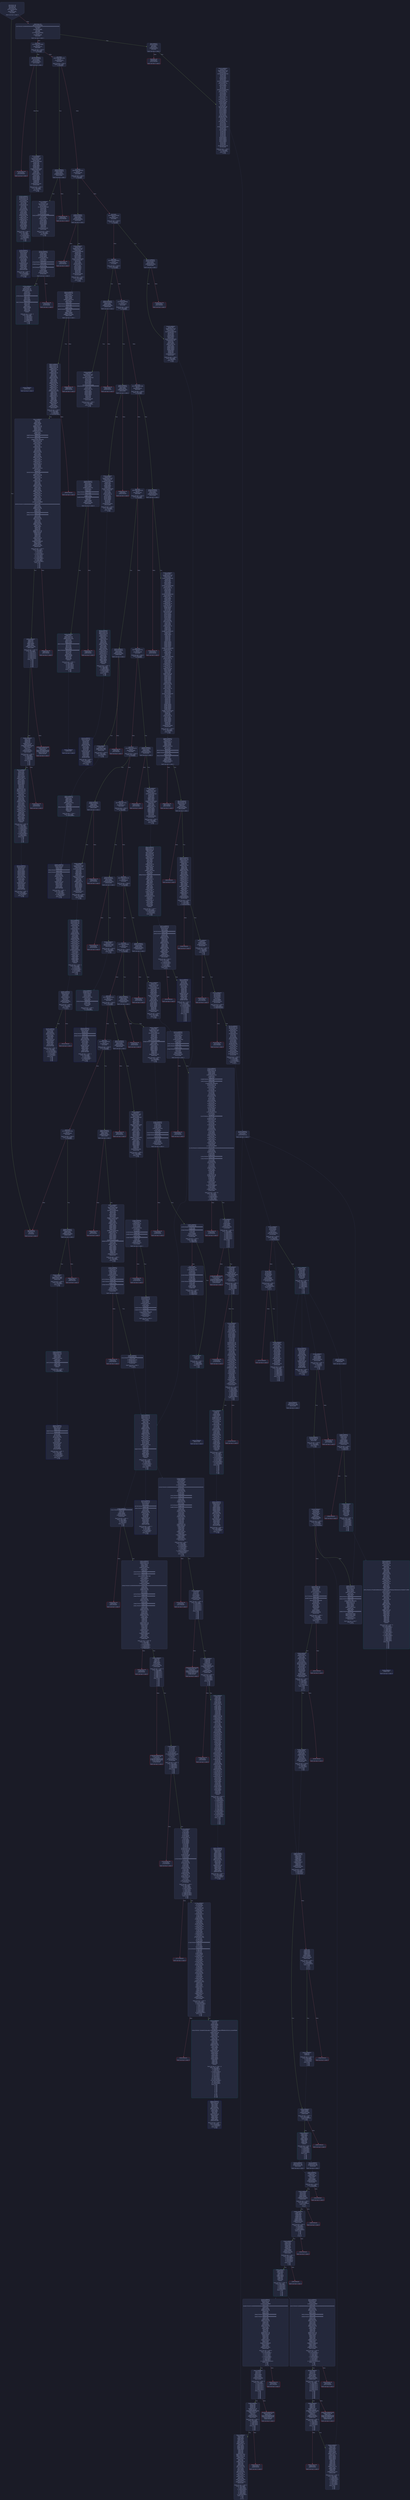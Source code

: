 digraph G {
    node [shape=box, style="filled, rounded", color="#565f89", fontcolor="#c0caf5", fontname="Helvetica", fillcolor="#24283b"];
    edge [color="#414868", fontcolor="#c0caf5", fontname="Helvetica"];
    bgcolor="#1a1b26";
    0 [ label = "[00] PUSH1 80
[02] PUSH1 40
[04] MSTORE
[05] PUSH1 04
[07] CALLDATASIZE
[08] LT
[09] PUSH2 00f1
[0c] JUMPI

Stack size req: 0, sizeΔ: 0
" shape = invhouse]
    1 [ label = "[0d] PUSH1 00
[0f] CALLDATALOAD
[10] PUSH29 0100000000000000000000000000000000000000000000000000000000
[2e] SWAP1
[2f] DIV
[30] PUSH4 ffffffff
[35] AND
[36] DUP1
[37] PUSH4 0194db8e
[3c] EQ
[3d] PUSH2 00f6
[40] JUMPI

Stack size req: 0, sizeΔ: 1
"]
    2 [ label = "[41] DUP1
[42] PUSH4 257c360d
[47] EQ
[48] PUSH2 0170
[4b] JUMPI

Stack size req: 1, sizeΔ: 0
Entry->Op usage:
	0->71:EQ:1
"]
    3 [ label = "[4c] DUP1
[4d] PUSH4 285e1406
[52] EQ
[53] PUSH2 01b5
[56] JUMPI

Stack size req: 1, sizeΔ: 0
Entry->Op usage:
	0->82:EQ:1
"]
    4 [ label = "[57] DUP1
[58] PUSH4 2a874f34
[5d] EQ
[5e] PUSH2 01f8
[61] JUMPI

Stack size req: 1, sizeΔ: 0
Entry->Op usage:
	0->93:EQ:1
"]
    5 [ label = "[62] DUP1
[63] PUSH4 6235e3a2
[68] EQ
[69] PUSH2 0241
[6c] JUMPI

Stack size req: 1, sizeΔ: 0
Entry->Op usage:
	0->104:EQ:1
"]
    6 [ label = "[6d] DUP1
[6e] PUSH4 6691461a
[73] EQ
[74] PUSH2 02b2
[77] JUMPI

Stack size req: 1, sizeΔ: 0
Entry->Op usage:
	0->115:EQ:1
"]
    7 [ label = "[78] DUP1
[79] PUSH4 81ffdfab
[7e] EQ
[7f] PUSH2 02f5
[82] JUMPI

Stack size req: 1, sizeΔ: 0
Entry->Op usage:
	0->126:EQ:1
"]
    8 [ label = "[83] DUP1
[84] PUSH4 89b52b9b
[89] EQ
[8a] PUSH2 033a
[8d] JUMPI

Stack size req: 1, sizeΔ: 0
Entry->Op usage:
	0->137:EQ:1
"]
    9 [ label = "[8e] DUP1
[8f] PUSH4 8da5cb5b
[94] EQ
[95] PUSH2 03f1
[98] JUMPI

Stack size req: 1, sizeΔ: 0
Entry->Op usage:
	0->148:EQ:1
"]
    10 [ label = "[99] DUP1
[9a] PUSH4 9eca2f1e
[9f] EQ
[a0] PUSH2 0448
[a3] JUMPI

Stack size req: 1, sizeΔ: 0
Entry->Op usage:
	0->159:EQ:1
"]
    11 [ label = "[a4] DUP1
[a5] PUSH4 a2200278
[aa] EQ
[ab] PUSH2 04dc
[ae] JUMPI

Stack size req: 1, sizeΔ: 0
Entry->Op usage:
	0->170:EQ:1
"]
    12 [ label = "[af] DUP1
[b0] PUSH4 ddca3f43
[b5] EQ
[b6] PUSH2 052f
[b9] JUMPI

Stack size req: 1, sizeΔ: 0
Entry->Op usage:
	0->181:EQ:1
"]
    13 [ label = "[ba] DUP1
[bb] PUSH4 f158e478
[c0] EQ
[c1] PUSH2 0586
[c4] JUMPI

Stack size req: 1, sizeΔ: 0
Entry->Op usage:
	0->192:EQ:1
"]
    14 [ label = "[c5] DUP1
[c6] PUSH4 f2fde38b
[cb] EQ
[cc] PUSH2 05cf
[cf] JUMPI

Stack size req: 1, sizeΔ: 0
Entry->Op usage:
	0->203:EQ:1
"]
    15 [ label = "[d0] DUP1
[d1] PUSH4 f922da7e
[d6] EQ
[d7] PUSH2 0612
[da] JUMPI

Stack size req: 1, sizeΔ: 0
Entry->Op usage:
	0->214:EQ:1
"]
    16 [ label = "[db] DUP1
[dc] PUSH4 fb65a3cb
[e1] EQ
[e2] PUSH2 0665
[e5] JUMPI

Stack size req: 1, sizeΔ: 0
Entry->Op usage:
	0->225:EQ:1
"]
    17 [ label = "[e6] DUP1
[e7] PUSH4 fc0c546a
[ec] EQ
[ed] PUSH2 06d4
[f0] JUMPI

Stack size req: 1, sizeΔ: 0
Entry->Op usage:
	0->236:EQ:1
"]
    18 [ label = "[f1] JUMPDEST
[f2] PUSH1 00
[f4] DUP1
[f5] REVERT

Stack size req: 0, sizeΔ: 0
" color = "red"]
    19 [ label = "[f6] JUMPDEST
[f7] CALLVALUE
[f8] DUP1
[f9] ISZERO
[fa] PUSH2 0102
[fd] JUMPI

Stack size req: 0, sizeΔ: 1
"]
    20 [ label = "[fe] PUSH1 00
[0100] DUP1
[0101] REVERT

Stack size req: 0, sizeΔ: 0
" color = "red"]
    21 [ label = "[0102] JUMPDEST
[0103] POP
[0104] PUSH2 015a
[0107] PUSH1 04
[0109] DUP1
[010a] CALLDATASIZE
[010b] SUB
[010c] DUP2
[010d] ADD
[010e] SWAP1
[010f] DUP1
[0110] DUP1
[0111] CALLDATALOAD
[0112] SWAP1
[0113] PUSH1 20
[0115] ADD
[0116] SWAP1
[0117] DUP3
[0118] ADD
[0119] DUP1
[011a] CALLDATALOAD
[011b] SWAP1
[011c] PUSH1 20
[011e] ADD
[011f] SWAP1
[0120] DUP1
[0121] DUP1
[0122] PUSH1 20
[0124] MUL
[0125] PUSH1 20
[0127] ADD
[0128] PUSH1 40
[012a] MLOAD
[012b] SWAP1
[012c] DUP2
[012d] ADD
[012e] PUSH1 40
[0130] MSTORE
[0131] DUP1
[0132] SWAP4
[0133] SWAP3
[0134] SWAP2
[0135] SWAP1
[0136] DUP2
[0137] DUP2
[0138] MSTORE
[0139] PUSH1 20
[013b] ADD
[013c] DUP4
[013d] DUP4
[013e] PUSH1 20
[0140] MUL
[0141] DUP1
[0142] DUP3
[0143] DUP5
[0144] CALLDATACOPY
[0145] DUP3
[0146] ADD
[0147] SWAP2
[0148] POP
[0149] POP
[014a] POP
[014b] POP
[014c] POP
[014d] POP
[014e] SWAP2
[014f] SWAP3
[0150] SWAP2
[0151] SWAP3
[0152] SWAP1
[0153] POP
[0154] POP
[0155] POP
[0156] PUSH2 072b
[0159] JUMP

Stack size req: 1, sizeΔ: 1
Entry->Op usage:
	0->259:POP:0
Entry->Exit:
	0->😵
"]
    22 [ label = "[015a] JUMPDEST
[015b] PUSH1 40
[015d] MLOAD
[015e] DUP1
[015f] DUP3
[0160] DUP2
[0161] MSTORE
[0162] PUSH1 20
[0164] ADD
[0165] SWAP2
[0166] POP
[0167] POP
[0168] PUSH1 40
[016a] MLOAD
[016b] DUP1
[016c] SWAP2
[016d] SUB
[016e] SWAP1
[016f] RETURN

Stack size req: 1, sizeΔ: -1
Entry->Op usage:
	0->353:MSTORE:1
	0->358:POP:0
Entry->Exit:
	0->😵
" color = "darkblue"]
    23 [ label = "[0170] JUMPDEST
[0171] CALLVALUE
[0172] DUP1
[0173] ISZERO
[0174] PUSH2 017c
[0177] JUMPI

Stack size req: 0, sizeΔ: 1
"]
    24 [ label = "[0178] PUSH1 00
[017a] DUP1
[017b] REVERT

Stack size req: 0, sizeΔ: 0
" color = "red"]
    25 [ label = "[017c] JUMPDEST
[017d] POP
[017e] PUSH2 019f
[0181] PUSH1 04
[0183] DUP1
[0184] CALLDATASIZE
[0185] SUB
[0186] DUP2
[0187] ADD
[0188] SWAP1
[0189] DUP1
[018a] DUP1
[018b] CALLDATALOAD
[018c] PUSH1 00
[018e] NOT
[018f] AND
[0190] SWAP1
[0191] PUSH1 20
[0193] ADD
[0194] SWAP1
[0195] SWAP3
[0196] SWAP2
[0197] SWAP1
[0198] POP
[0199] POP
[019a] POP
[019b] PUSH2 076d
[019e] JUMP

Stack size req: 1, sizeΔ: 1
Entry->Op usage:
	0->381:POP:0
Entry->Exit:
	0->😵
"]
    26 [ label = "[019f] JUMPDEST
[01a0] PUSH1 40
[01a2] MLOAD
[01a3] DUP1
[01a4] DUP3
[01a5] DUP2
[01a6] MSTORE
[01a7] PUSH1 20
[01a9] ADD
[01aa] SWAP2
[01ab] POP
[01ac] POP
[01ad] PUSH1 40
[01af] MLOAD
[01b0] DUP1
[01b1] SWAP2
[01b2] SUB
[01b3] SWAP1
[01b4] RETURN

Stack size req: 1, sizeΔ: -1
Entry->Op usage:
	0->422:MSTORE:1
	0->427:POP:0
Entry->Exit:
	0->😵
" color = "darkblue"]
    27 [ label = "[01b5] JUMPDEST
[01b6] CALLVALUE
[01b7] DUP1
[01b8] ISZERO
[01b9] PUSH2 01c1
[01bc] JUMPI

Stack size req: 0, sizeΔ: 1
"]
    28 [ label = "[01bd] PUSH1 00
[01bf] DUP1
[01c0] REVERT

Stack size req: 0, sizeΔ: 0
" color = "red"]
    29 [ label = "[01c1] JUMPDEST
[01c2] POP
[01c3] PUSH2 01f6
[01c6] PUSH1 04
[01c8] DUP1
[01c9] CALLDATASIZE
[01ca] SUB
[01cb] DUP2
[01cc] ADD
[01cd] SWAP1
[01ce] DUP1
[01cf] DUP1
[01d0] CALLDATALOAD
[01d1] PUSH20 ffffffffffffffffffffffffffffffffffffffff
[01e6] AND
[01e7] SWAP1
[01e8] PUSH1 20
[01ea] ADD
[01eb] SWAP1
[01ec] SWAP3
[01ed] SWAP2
[01ee] SWAP1
[01ef] POP
[01f0] POP
[01f1] POP
[01f2] PUSH2 0795
[01f5] JUMP

Stack size req: 1, sizeΔ: 1
Entry->Op usage:
	0->450:POP:0
Entry->Exit:
	0->😵
"]
    30 [ label = "[01f6] JUMPDEST
[01f7] STOP

Stack size req: 0, sizeΔ: 0
" color = "darkblue"]
    31 [ label = "[01f8] JUMPDEST
[01f9] CALLVALUE
[01fa] DUP1
[01fb] ISZERO
[01fc] PUSH2 0204
[01ff] JUMPI

Stack size req: 0, sizeΔ: 1
"]
    32 [ label = "[0200] PUSH1 00
[0202] DUP1
[0203] REVERT

Stack size req: 0, sizeΔ: 0
" color = "red"]
    33 [ label = "[0204] JUMPDEST
[0205] POP
[0206] PUSH2 0227
[0209] PUSH1 04
[020b] DUP1
[020c] CALLDATASIZE
[020d] SUB
[020e] DUP2
[020f] ADD
[0210] SWAP1
[0211] DUP1
[0212] DUP1
[0213] CALLDATALOAD
[0214] PUSH1 00
[0216] NOT
[0217] AND
[0218] SWAP1
[0219] PUSH1 20
[021b] ADD
[021c] SWAP1
[021d] SWAP3
[021e] SWAP2
[021f] SWAP1
[0220] POP
[0221] POP
[0222] POP
[0223] PUSH2 0834
[0226] JUMP

Stack size req: 1, sizeΔ: 1
Entry->Op usage:
	0->517:POP:0
Entry->Exit:
	0->😵
"]
    34 [ label = "[0227] JUMPDEST
[0228] PUSH1 40
[022a] MLOAD
[022b] DUP1
[022c] DUP3
[022d] ISZERO
[022e] ISZERO
[022f] ISZERO
[0230] ISZERO
[0231] DUP2
[0232] MSTORE
[0233] PUSH1 20
[0235] ADD
[0236] SWAP2
[0237] POP
[0238] POP
[0239] PUSH1 40
[023b] MLOAD
[023c] DUP1
[023d] SWAP2
[023e] SUB
[023f] SWAP1
[0240] RETURN

Stack size req: 1, sizeΔ: -1
Entry->Op usage:
	0->557:ISZERO:0
	0->567:POP:0
Entry->Exit:
	0->😵
" color = "darkblue"]
    35 [ label = "[0241] JUMPDEST
[0242] CALLVALUE
[0243] DUP1
[0244] ISZERO
[0245] PUSH2 024d
[0248] JUMPI

Stack size req: 0, sizeΔ: 1
"]
    36 [ label = "[0249] PUSH1 00
[024b] DUP1
[024c] REVERT

Stack size req: 0, sizeΔ: 0
" color = "red"]
    37 [ label = "[024d] JUMPDEST
[024e] POP
[024f] PUSH2 0270
[0252] PUSH1 04
[0254] DUP1
[0255] CALLDATASIZE
[0256] SUB
[0257] DUP2
[0258] ADD
[0259] SWAP1
[025a] DUP1
[025b] DUP1
[025c] CALLDATALOAD
[025d] PUSH1 00
[025f] NOT
[0260] AND
[0261] SWAP1
[0262] PUSH1 20
[0264] ADD
[0265] SWAP1
[0266] SWAP3
[0267] SWAP2
[0268] SWAP1
[0269] POP
[026a] POP
[026b] POP
[026c] PUSH2 0a57
[026f] JUMP

Stack size req: 1, sizeΔ: 1
Entry->Op usage:
	0->590:POP:0
Entry->Exit:
	0->😵
"]
    38 [ label = "[0270] JUMPDEST
[0271] PUSH1 40
[0273] MLOAD
[0274] DUP1
[0275] DUP3
[0276] PUSH20 ffffffffffffffffffffffffffffffffffffffff
[028b] AND
[028c] PUSH20 ffffffffffffffffffffffffffffffffffffffff
[02a1] AND
[02a2] DUP2
[02a3] MSTORE
[02a4] PUSH1 20
[02a6] ADD
[02a7] SWAP2
[02a8] POP
[02a9] POP
[02aa] PUSH1 40
[02ac] MLOAD
[02ad] DUP1
[02ae] SWAP2
[02af] SUB
[02b0] SWAP1
[02b1] RETURN

Stack size req: 1, sizeΔ: -1
Entry->Op usage:
	0->651:AND:1
	0->673:AND:1
	0->675:MSTORE:1
	0->680:POP:0
Entry->Exit:
	0->😵
" color = "darkblue"]
    39 [ label = "[02b2] JUMPDEST
[02b3] CALLVALUE
[02b4] DUP1
[02b5] ISZERO
[02b6] PUSH2 02be
[02b9] JUMPI

Stack size req: 0, sizeΔ: 1
"]
    40 [ label = "[02ba] PUSH1 00
[02bc] DUP1
[02bd] REVERT

Stack size req: 0, sizeΔ: 0
" color = "red"]
    41 [ label = "[02be] JUMPDEST
[02bf] POP
[02c0] PUSH2 02f3
[02c3] PUSH1 04
[02c5] DUP1
[02c6] CALLDATASIZE
[02c7] SUB
[02c8] DUP2
[02c9] ADD
[02ca] SWAP1
[02cb] DUP1
[02cc] DUP1
[02cd] CALLDATALOAD
[02ce] PUSH20 ffffffffffffffffffffffffffffffffffffffff
[02e3] AND
[02e4] SWAP1
[02e5] PUSH1 20
[02e7] ADD
[02e8] SWAP1
[02e9] SWAP3
[02ea] SWAP2
[02eb] SWAP1
[02ec] POP
[02ed] POP
[02ee] POP
[02ef] PUSH2 0a9f
[02f2] JUMP

Stack size req: 1, sizeΔ: 1
Entry->Op usage:
	0->703:POP:0
Entry->Exit:
	0->😵
"]
    42 [ label = "[02f3] JUMPDEST
[02f4] STOP

Stack size req: 0, sizeΔ: 0
" color = "darkblue"]
    43 [ label = "[02f5] JUMPDEST
[02f6] CALLVALUE
[02f7] DUP1
[02f8] ISZERO
[02f9] PUSH2 0301
[02fc] JUMPI

Stack size req: 0, sizeΔ: 1
"]
    44 [ label = "[02fd] PUSH1 00
[02ff] DUP1
[0300] REVERT

Stack size req: 0, sizeΔ: 0
" color = "red"]
    45 [ label = "[0301] JUMPDEST
[0302] POP
[0303] PUSH2 0324
[0306] PUSH1 04
[0308] DUP1
[0309] CALLDATASIZE
[030a] SUB
[030b] DUP2
[030c] ADD
[030d] SWAP1
[030e] DUP1
[030f] DUP1
[0310] CALLDATALOAD
[0311] PUSH1 00
[0313] NOT
[0314] AND
[0315] SWAP1
[0316] PUSH1 20
[0318] ADD
[0319] SWAP1
[031a] SWAP3
[031b] SWAP2
[031c] SWAP1
[031d] POP
[031e] POP
[031f] POP
[0320] PUSH2 0b3e
[0323] JUMP

Stack size req: 1, sizeΔ: 1
Entry->Op usage:
	0->770:POP:0
Entry->Exit:
	0->😵
"]
    46 [ label = "[0324] JUMPDEST
[0325] PUSH1 40
[0327] MLOAD
[0328] DUP1
[0329] DUP3
[032a] DUP2
[032b] MSTORE
[032c] PUSH1 20
[032e] ADD
[032f] SWAP2
[0330] POP
[0331] POP
[0332] PUSH1 40
[0334] MLOAD
[0335] DUP1
[0336] SWAP2
[0337] SUB
[0338] SWAP1
[0339] RETURN

Stack size req: 1, sizeΔ: -1
Entry->Op usage:
	0->811:MSTORE:1
	0->816:POP:0
Entry->Exit:
	0->😵
" color = "darkblue"]
    47 [ label = "[033a] JUMPDEST
[033b] CALLVALUE
[033c] DUP1
[033d] ISZERO
[033e] PUSH2 0346
[0341] JUMPI

Stack size req: 0, sizeΔ: 1
"]
    48 [ label = "[0342] PUSH1 00
[0344] DUP1
[0345] REVERT

Stack size req: 0, sizeΔ: 0
" color = "red"]
    49 [ label = "[0346] JUMPDEST
[0347] POP
[0348] PUSH2 03ef
[034b] PUSH1 04
[034d] DUP1
[034e] CALLDATASIZE
[034f] SUB
[0350] DUP2
[0351] ADD
[0352] SWAP1
[0353] DUP1
[0354] DUP1
[0355] CALLDATALOAD
[0356] SWAP1
[0357] PUSH1 20
[0359] ADD
[035a] SWAP1
[035b] DUP3
[035c] ADD
[035d] DUP1
[035e] CALLDATALOAD
[035f] SWAP1
[0360] PUSH1 20
[0362] ADD
[0363] SWAP1
[0364] DUP1
[0365] DUP1
[0366] PUSH1 20
[0368] MUL
[0369] PUSH1 20
[036b] ADD
[036c] PUSH1 40
[036e] MLOAD
[036f] SWAP1
[0370] DUP2
[0371] ADD
[0372] PUSH1 40
[0374] MSTORE
[0375] DUP1
[0376] SWAP4
[0377] SWAP3
[0378] SWAP2
[0379] SWAP1
[037a] DUP2
[037b] DUP2
[037c] MSTORE
[037d] PUSH1 20
[037f] ADD
[0380] DUP4
[0381] DUP4
[0382] PUSH1 20
[0384] MUL
[0385] DUP1
[0386] DUP3
[0387] DUP5
[0388] CALLDATACOPY
[0389] DUP3
[038a] ADD
[038b] SWAP2
[038c] POP
[038d] POP
[038e] POP
[038f] POP
[0390] POP
[0391] POP
[0392] SWAP2
[0393] SWAP3
[0394] SWAP2
[0395] SWAP3
[0396] SWAP1
[0397] DUP1
[0398] CALLDATALOAD
[0399] SWAP1
[039a] PUSH1 20
[039c] ADD
[039d] SWAP1
[039e] DUP3
[039f] ADD
[03a0] DUP1
[03a1] CALLDATALOAD
[03a2] SWAP1
[03a3] PUSH1 20
[03a5] ADD
[03a6] SWAP1
[03a7] DUP1
[03a8] DUP1
[03a9] PUSH1 20
[03ab] MUL
[03ac] PUSH1 20
[03ae] ADD
[03af] PUSH1 40
[03b1] MLOAD
[03b2] SWAP1
[03b3] DUP2
[03b4] ADD
[03b5] PUSH1 40
[03b7] MSTORE
[03b8] DUP1
[03b9] SWAP4
[03ba] SWAP3
[03bb] SWAP2
[03bc] SWAP1
[03bd] DUP2
[03be] DUP2
[03bf] MSTORE
[03c0] PUSH1 20
[03c2] ADD
[03c3] DUP4
[03c4] DUP4
[03c5] PUSH1 20
[03c7] MUL
[03c8] DUP1
[03c9] DUP3
[03ca] DUP5
[03cb] CALLDATACOPY
[03cc] DUP3
[03cd] ADD
[03ce] SWAP2
[03cf] POP
[03d0] POP
[03d1] POP
[03d2] POP
[03d3] POP
[03d4] POP
[03d5] SWAP2
[03d6] SWAP3
[03d7] SWAP2
[03d8] SWAP3
[03d9] SWAP1
[03da] DUP1
[03db] CALLDATALOAD
[03dc] PUSH1 00
[03de] NOT
[03df] AND
[03e0] SWAP1
[03e1] PUSH1 20
[03e3] ADD
[03e4] SWAP1
[03e5] SWAP3
[03e6] SWAP2
[03e7] SWAP1
[03e8] POP
[03e9] POP
[03ea] POP
[03eb] PUSH2 0b66
[03ee] JUMP

Stack size req: 1, sizeΔ: 3
Entry->Op usage:
	0->839:POP:0
Entry->Exit:
	0->😵
"]
    50 [ label = "[03ef] JUMPDEST
[03f0] STOP

Stack size req: 0, sizeΔ: 0
" color = "darkblue"]
    51 [ label = "[03f1] JUMPDEST
[03f2] CALLVALUE
[03f3] DUP1
[03f4] ISZERO
[03f5] PUSH2 03fd
[03f8] JUMPI

Stack size req: 0, sizeΔ: 1
"]
    52 [ label = "[03f9] PUSH1 00
[03fb] DUP1
[03fc] REVERT

Stack size req: 0, sizeΔ: 0
" color = "red"]
    53 [ label = "[03fd] JUMPDEST
[03fe] POP
[03ff] PUSH2 0406
[0402] PUSH2 0f95
[0405] JUMP

Stack size req: 1, sizeΔ: 0
Entry->Op usage:
	0->1022:POP:0
Entry->Exit:
	0->😵
"]
    54 [ label = "[0406] JUMPDEST
[0407] PUSH1 40
[0409] MLOAD
[040a] DUP1
[040b] DUP3
[040c] PUSH20 ffffffffffffffffffffffffffffffffffffffff
[0421] AND
[0422] PUSH20 ffffffffffffffffffffffffffffffffffffffff
[0437] AND
[0438] DUP2
[0439] MSTORE
[043a] PUSH1 20
[043c] ADD
[043d] SWAP2
[043e] POP
[043f] POP
[0440] PUSH1 40
[0442] MLOAD
[0443] DUP1
[0444] SWAP2
[0445] SUB
[0446] SWAP1
[0447] RETURN

Stack size req: 1, sizeΔ: -1
Entry->Op usage:
	0->1057:AND:1
	0->1079:AND:1
	0->1081:MSTORE:1
	0->1086:POP:0
Entry->Exit:
	0->😵
" color = "darkblue"]
    55 [ label = "[0448] JUMPDEST
[0449] CALLVALUE
[044a] DUP1
[044b] ISZERO
[044c] PUSH2 0454
[044f] JUMPI

Stack size req: 0, sizeΔ: 1
"]
    56 [ label = "[0450] PUSH1 00
[0452] DUP1
[0453] REVERT

Stack size req: 0, sizeΔ: 0
" color = "red"]
    57 [ label = "[0454] JUMPDEST
[0455] POP
[0456] PUSH2 0477
[0459] PUSH1 04
[045b] DUP1
[045c] CALLDATASIZE
[045d] SUB
[045e] DUP2
[045f] ADD
[0460] SWAP1
[0461] DUP1
[0462] DUP1
[0463] CALLDATALOAD
[0464] PUSH1 00
[0466] NOT
[0467] AND
[0468] SWAP1
[0469] PUSH1 20
[046b] ADD
[046c] SWAP1
[046d] SWAP3
[046e] SWAP2
[046f] SWAP1
[0470] POP
[0471] POP
[0472] POP
[0473] PUSH2 0fba
[0476] JUMP

Stack size req: 1, sizeΔ: 1
Entry->Op usage:
	0->1109:POP:0
Entry->Exit:
	0->😵
"]
    58 [ label = "[0477] JUMPDEST
[0478] PUSH1 40
[047a] MLOAD
[047b] DUP1
[047c] DUP6
[047d] PUSH20 ffffffffffffffffffffffffffffffffffffffff
[0492] AND
[0493] PUSH20 ffffffffffffffffffffffffffffffffffffffff
[04a8] AND
[04a9] DUP2
[04aa] MSTORE
[04ab] PUSH1 20
[04ad] ADD
[04ae] DUP5
[04af] DUP2
[04b0] MSTORE
[04b1] PUSH1 20
[04b3] ADD
[04b4] DUP4
[04b5] DUP2
[04b6] MSTORE
[04b7] PUSH1 20
[04b9] ADD
[04ba] DUP3
[04bb] PUSH1 02
[04bd] DUP2
[04be] GT
[04bf] ISZERO
[04c0] PUSH2 04c5
[04c3] JUMPI

Stack size req: 4, sizeΔ: 3
Entry->Op usage:
	0->1214:GT:0
	1->1206:MSTORE:1
	2->1200:MSTORE:1
	3->1170:AND:1
	3->1192:AND:1
	3->1194:MSTORE:1
Entry->Exit:
	0->0, 3
"]
    59 [ label = "[04c4] INVALID

Stack size req: 0, sizeΔ: 0
" color = "red"]
    60 [ label = "[04c5] JUMPDEST
[04c6] PUSH1 ff
[04c8] AND
[04c9] DUP2
[04ca] MSTORE
[04cb] PUSH1 20
[04cd] ADD
[04ce] SWAP5
[04cf] POP
[04d0] POP
[04d1] POP
[04d2] POP
[04d3] POP
[04d4] PUSH1 40
[04d6] MLOAD
[04d7] DUP1
[04d8] SWAP2
[04d9] SUB
[04da] SWAP1
[04db] RETURN

Stack size req: 7, sizeΔ: -7
Entry->Op usage:
	0->1224:AND:1
	0->1226:MSTORE:1
	1->1226:MSTORE:0
	1->1229:ADD:1
	2->1232:POP:0
	3->1233:POP:0
	4->1234:POP:0
	5->1235:POP:0
	6->1231:POP:0
Entry->Exit:
	0->😵
	1->😵
	2->😵
	3->😵
	4->😵
	5->😵
	6->😵
" color = "darkblue"]
    61 [ label = "[04dc] JUMPDEST
[04dd] CALLVALUE
[04de] DUP1
[04df] ISZERO
[04e0] PUSH2 04e8
[04e3] JUMPI

Stack size req: 0, sizeΔ: 1
"]
    62 [ label = "[04e4] PUSH1 00
[04e6] DUP1
[04e7] REVERT

Stack size req: 0, sizeΔ: 0
" color = "red"]
    63 [ label = "[04e8] JUMPDEST
[04e9] POP
[04ea] PUSH2 050b
[04ed] PUSH1 04
[04ef] DUP1
[04f0] CALLDATASIZE
[04f1] SUB
[04f2] DUP2
[04f3] ADD
[04f4] SWAP1
[04f5] DUP1
[04f6] DUP1
[04f7] CALLDATALOAD
[04f8] PUSH1 00
[04fa] NOT
[04fb] AND
[04fc] SWAP1
[04fd] PUSH1 20
[04ff] ADD
[0500] SWAP1
[0501] SWAP3
[0502] SWAP2
[0503] SWAP1
[0504] POP
[0505] POP
[0506] POP
[0507] PUSH2 1017
[050a] JUMP

Stack size req: 1, sizeΔ: 1
Entry->Op usage:
	0->1257:POP:0
Entry->Exit:
	0->😵
"]
    64 [ label = "[050b] JUMPDEST
[050c] PUSH1 40
[050e] MLOAD
[050f] DUP1
[0510] DUP3
[0511] PUSH1 02
[0513] DUP2
[0514] GT
[0515] ISZERO
[0516] PUSH2 051b
[0519] JUMPI

Stack size req: 1, sizeΔ: 3
Entry->Op usage:
	0->1300:GT:0
Entry->Exit:
	0->0, 3
"]
    65 [ label = "[051a] INVALID

Stack size req: 0, sizeΔ: 0
" color = "red"]
    66 [ label = "[051b] JUMPDEST
[051c] PUSH1 ff
[051e] AND
[051f] DUP2
[0520] MSTORE
[0521] PUSH1 20
[0523] ADD
[0524] SWAP2
[0525] POP
[0526] POP
[0527] PUSH1 40
[0529] MLOAD
[052a] DUP1
[052b] SWAP2
[052c] SUB
[052d] SWAP1
[052e] RETURN

Stack size req: 4, sizeΔ: -4
Entry->Op usage:
	0->1310:AND:1
	0->1312:MSTORE:1
	1->1312:MSTORE:0
	1->1315:ADD:1
	2->1318:POP:0
	3->1317:POP:0
Entry->Exit:
	0->😵
	1->😵
	2->😵
	3->😵
" color = "darkblue"]
    67 [ label = "[052f] JUMPDEST
[0530] CALLVALUE
[0531] DUP1
[0532] ISZERO
[0533] PUSH2 053b
[0536] JUMPI

Stack size req: 0, sizeΔ: 1
"]
    68 [ label = "[0537] PUSH1 00
[0539] DUP1
[053a] REVERT

Stack size req: 0, sizeΔ: 0
" color = "red"]
    69 [ label = "[053b] JUMPDEST
[053c] POP
[053d] PUSH2 0544
[0540] PUSH2 104c
[0543] JUMP

Stack size req: 1, sizeΔ: 0
Entry->Op usage:
	0->1340:POP:0
Entry->Exit:
	0->😵
"]
    70 [ label = "[0544] JUMPDEST
[0545] PUSH1 40
[0547] MLOAD
[0548] DUP1
[0549] DUP3
[054a] PUSH20 ffffffffffffffffffffffffffffffffffffffff
[055f] AND
[0560] PUSH20 ffffffffffffffffffffffffffffffffffffffff
[0575] AND
[0576] DUP2
[0577] MSTORE
[0578] PUSH1 20
[057a] ADD
[057b] SWAP2
[057c] POP
[057d] POP
[057e] PUSH1 40
[0580] MLOAD
[0581] DUP1
[0582] SWAP2
[0583] SUB
[0584] SWAP1
[0585] RETURN

Stack size req: 1, sizeΔ: -1
Entry->Op usage:
	0->1375:AND:1
	0->1397:AND:1
	0->1399:MSTORE:1
	0->1404:POP:0
Entry->Exit:
	0->😵
" color = "darkblue"]
    71 [ label = "[0586] JUMPDEST
[0587] CALLVALUE
[0588] DUP1
[0589] ISZERO
[058a] PUSH2 0592
[058d] JUMPI

Stack size req: 0, sizeΔ: 1
"]
    72 [ label = "[058e] PUSH1 00
[0590] DUP1
[0591] REVERT

Stack size req: 0, sizeΔ: 0
" color = "red"]
    73 [ label = "[0592] JUMPDEST
[0593] POP
[0594] PUSH2 05b5
[0597] PUSH1 04
[0599] DUP1
[059a] CALLDATASIZE
[059b] SUB
[059c] DUP2
[059d] ADD
[059e] SWAP1
[059f] DUP1
[05a0] DUP1
[05a1] CALLDATALOAD
[05a2] PUSH1 00
[05a4] NOT
[05a5] AND
[05a6] SWAP1
[05a7] PUSH1 20
[05a9] ADD
[05aa] SWAP1
[05ab] SWAP3
[05ac] SWAP2
[05ad] SWAP1
[05ae] POP
[05af] POP
[05b0] POP
[05b1] PUSH2 1072
[05b4] JUMP

Stack size req: 1, sizeΔ: 1
Entry->Op usage:
	0->1427:POP:0
Entry->Exit:
	0->😵
"]
    74 [ label = "[05b5] JUMPDEST
[05b6] PUSH1 40
[05b8] MLOAD
[05b9] DUP1
[05ba] DUP3
[05bb] ISZERO
[05bc] ISZERO
[05bd] ISZERO
[05be] ISZERO
[05bf] DUP2
[05c0] MSTORE
[05c1] PUSH1 20
[05c3] ADD
[05c4] SWAP2
[05c5] POP
[05c6] POP
[05c7] PUSH1 40
[05c9] MLOAD
[05ca] DUP1
[05cb] SWAP2
[05cc] SUB
[05cd] SWAP1
[05ce] RETURN

Stack size req: 1, sizeΔ: -1
Entry->Op usage:
	0->1467:ISZERO:0
	0->1477:POP:0
Entry->Exit:
	0->😵
" color = "darkblue"]
    75 [ label = "[05cf] JUMPDEST
[05d0] CALLVALUE
[05d1] DUP1
[05d2] ISZERO
[05d3] PUSH2 05db
[05d6] JUMPI

Stack size req: 0, sizeΔ: 1
"]
    76 [ label = "[05d7] PUSH1 00
[05d9] DUP1
[05da] REVERT

Stack size req: 0, sizeΔ: 0
" color = "red"]
    77 [ label = "[05db] JUMPDEST
[05dc] POP
[05dd] PUSH2 0610
[05e0] PUSH1 04
[05e2] DUP1
[05e3] CALLDATASIZE
[05e4] SUB
[05e5] DUP2
[05e6] ADD
[05e7] SWAP1
[05e8] DUP1
[05e9] DUP1
[05ea] CALLDATALOAD
[05eb] PUSH20 ffffffffffffffffffffffffffffffffffffffff
[0600] AND
[0601] SWAP1
[0602] PUSH1 20
[0604] ADD
[0605] SWAP1
[0606] SWAP3
[0607] SWAP2
[0608] SWAP1
[0609] POP
[060a] POP
[060b] POP
[060c] PUSH2 1295
[060f] JUMP

Stack size req: 1, sizeΔ: 1
Entry->Op usage:
	0->1500:POP:0
Entry->Exit:
	0->😵
"]
    78 [ label = "[0610] JUMPDEST
[0611] STOP

Stack size req: 0, sizeΔ: 0
" color = "darkblue"]
    79 [ label = "[0612] JUMPDEST
[0613] CALLVALUE
[0614] DUP1
[0615] ISZERO
[0616] PUSH2 061e
[0619] JUMPI

Stack size req: 0, sizeΔ: 1
"]
    80 [ label = "[061a] PUSH1 00
[061c] DUP1
[061d] REVERT

Stack size req: 0, sizeΔ: 0
" color = "red"]
    81 [ label = "[061e] JUMPDEST
[061f] POP
[0620] PUSH2 064b
[0623] PUSH1 04
[0625] DUP1
[0626] CALLDATASIZE
[0627] SUB
[0628] DUP2
[0629] ADD
[062a] SWAP1
[062b] DUP1
[062c] DUP1
[062d] CALLDATALOAD
[062e] PUSH1 00
[0630] NOT
[0631] AND
[0632] SWAP1
[0633] PUSH1 20
[0635] ADD
[0636] SWAP1
[0637] SWAP3
[0638] SWAP2
[0639] SWAP1
[063a] DUP1
[063b] CALLDATALOAD
[063c] SWAP1
[063d] PUSH1 20
[063f] ADD
[0640] SWAP1
[0641] SWAP3
[0642] SWAP2
[0643] SWAP1
[0644] POP
[0645] POP
[0646] POP
[0647] PUSH2 136a
[064a] JUMP

Stack size req: 1, sizeΔ: 2
Entry->Op usage:
	0->1567:POP:0
Entry->Exit:
	0->😵
"]
    82 [ label = "[064b] JUMPDEST
[064c] PUSH1 40
[064e] MLOAD
[064f] DUP1
[0650] DUP3
[0651] ISZERO
[0652] ISZERO
[0653] ISZERO
[0654] ISZERO
[0655] DUP2
[0656] MSTORE
[0657] PUSH1 20
[0659] ADD
[065a] SWAP2
[065b] POP
[065c] POP
[065d] PUSH1 40
[065f] MLOAD
[0660] DUP1
[0661] SWAP2
[0662] SUB
[0663] SWAP1
[0664] RETURN

Stack size req: 1, sizeΔ: -1
Entry->Op usage:
	0->1617:ISZERO:0
	0->1627:POP:0
Entry->Exit:
	0->😵
" color = "darkblue"]
    83 [ label = "[0665] JUMPDEST
[0666] CALLVALUE
[0667] DUP1
[0668] ISZERO
[0669] PUSH2 0671
[066c] JUMPI

Stack size req: 0, sizeΔ: 1
"]
    84 [ label = "[066d] PUSH1 00
[066f] DUP1
[0670] REVERT

Stack size req: 0, sizeΔ: 0
" color = "red"]
    85 [ label = "[0671] JUMPDEST
[0672] POP
[0673] PUSH2 06be
[0676] PUSH1 04
[0678] DUP1
[0679] CALLDATASIZE
[067a] SUB
[067b] DUP2
[067c] ADD
[067d] SWAP1
[067e] DUP1
[067f] DUP1
[0680] CALLDATALOAD
[0681] PUSH1 00
[0683] NOT
[0684] AND
[0685] SWAP1
[0686] PUSH1 20
[0688] ADD
[0689] SWAP1
[068a] SWAP3
[068b] SWAP2
[068c] SWAP1
[068d] DUP1
[068e] CALLDATALOAD
[068f] SWAP1
[0690] PUSH1 20
[0692] ADD
[0693] SWAP1
[0694] SWAP3
[0695] SWAP2
[0696] SWAP1
[0697] DUP1
[0698] CALLDATALOAD
[0699] PUSH20 ffffffffffffffffffffffffffffffffffffffff
[06ae] AND
[06af] SWAP1
[06b0] PUSH1 20
[06b2] ADD
[06b3] SWAP1
[06b4] SWAP3
[06b5] SWAP2
[06b6] SWAP1
[06b7] POP
[06b8] POP
[06b9] POP
[06ba] PUSH2 1562
[06bd] JUMP

Stack size req: 1, sizeΔ: 3
Entry->Op usage:
	0->1650:POP:0
Entry->Exit:
	0->😵
"]
    86 [ label = "[06be] JUMPDEST
[06bf] PUSH1 40
[06c1] MLOAD
[06c2] DUP1
[06c3] DUP3
[06c4] DUP2
[06c5] MSTORE
[06c6] PUSH1 20
[06c8] ADD
[06c9] SWAP2
[06ca] POP
[06cb] POP
[06cc] PUSH1 40
[06ce] MLOAD
[06cf] DUP1
[06d0] SWAP2
[06d1] SUB
[06d2] SWAP1
[06d3] RETURN

Stack size req: 1, sizeΔ: -1
Entry->Op usage:
	0->1733:MSTORE:1
	0->1738:POP:0
Entry->Exit:
	0->😵
" color = "darkblue"]
    87 [ label = "[06d4] JUMPDEST
[06d5] CALLVALUE
[06d6] DUP1
[06d7] ISZERO
[06d8] PUSH2 06e0
[06db] JUMPI

Stack size req: 0, sizeΔ: 1
"]
    88 [ label = "[06dc] PUSH1 00
[06de] DUP1
[06df] REVERT

Stack size req: 0, sizeΔ: 0
" color = "red"]
    89 [ label = "[06e0] JUMPDEST
[06e1] POP
[06e2] PUSH2 06e9
[06e5] PUSH2 1863
[06e8] JUMP

Stack size req: 1, sizeΔ: 0
Entry->Op usage:
	0->1761:POP:0
Entry->Exit:
	0->😵
"]
    90 [ label = "[06e9] JUMPDEST
[06ea] PUSH1 40
[06ec] MLOAD
[06ed] DUP1
[06ee] DUP3
[06ef] PUSH20 ffffffffffffffffffffffffffffffffffffffff
[0704] AND
[0705] PUSH20 ffffffffffffffffffffffffffffffffffffffff
[071a] AND
[071b] DUP2
[071c] MSTORE
[071d] PUSH1 20
[071f] ADD
[0720] SWAP2
[0721] POP
[0722] POP
[0723] PUSH1 40
[0725] MLOAD
[0726] DUP1
[0727] SWAP2
[0728] SUB
[0729] SWAP1
[072a] RETURN

Stack size req: 1, sizeΔ: -1
Entry->Op usage:
	0->1796:AND:1
	0->1818:AND:1
	0->1820:MSTORE:1
	0->1825:POP:0
Entry->Exit:
	0->😵
" color = "darkblue"]
    91 [ label = "[072b] JUMPDEST
[072c] PUSH1 00
[072e] DUP1
[072f] PUSH1 00

Stack size req: 0, sizeΔ: 3
"]
    92 [ label = "[0731] JUMPDEST
[0732] DUP4
[0733] MLOAD
[0734] DUP2
[0735] LT
[0736] ISZERO
[0737] PUSH2 0763
[073a] JUMPI

Stack size req: 4, sizeΔ: 0
Entry->Op usage:
	0->1845:LT:0
	3->1843:MLOAD:0
"]
    93 [ label = "[073b] DUP4
[073c] DUP2
[073d] DUP2
[073e] MLOAD
[073f] DUP2
[0740] LT
[0741] ISZERO
[0742] ISZERO
[0743] PUSH2 0748
[0746] JUMPI

Stack size req: 4, sizeΔ: 2
Entry->Op usage:
	0->1856:LT:0
	3->1854:MLOAD:0
Entry->Exit:
	0->0, 2
	3->1, 5
"]
    94 [ label = "[0747] INVALID

Stack size req: 0, sizeΔ: 0
" color = "red"]
    95 [ label = "[0748] JUMPDEST
[0749] SWAP1
[074a] PUSH1 20
[074c] ADD
[074d] SWAP1
[074e] PUSH1 20
[0750] MUL
[0751] ADD
[0752] MLOAD
[0753] DUP3
[0754] ADD
[0755] SWAP2
[0756] POP
[0757] DUP1
[0758] DUP1
[0759] PUSH1 01
[075b] ADD
[075c] SWAP2
[075d] POP
[075e] POP
[075f] PUSH2 0731
[0762] JUMP

Stack size req: 4, sizeΔ: -2
Entry->Op usage:
	0->1872:MUL:1
	1->1868:ADD:1
	2->1883:ADD:1
	2->1885:POP:0
	2->1886:POP:0
	3->1876:ADD:0
	3->1878:POP:0
Entry->Exit:
	0->😵
	1->😵
	2->😵
	3->😵
"]
    96 [ label = "[0763] JUMPDEST
[0764] DUP2
[0765] SWAP3
[0766] POP
[0767] POP
[0768] POP
[0769] SWAP2
[076a] SWAP1
[076b] POP
[076c] JUMP
Indirect!

Stack size req: 5, sizeΔ: -4
Entry->Op usage:
	0->1895:POP:0
	1->1896:POP:0
	2->1894:POP:0
	3->1899:POP:0
	4->1900:JUMP:0
Entry->Exit:
	0->😵
	1->0
	2->😵
	3->😵
	4->😵
" color = "teal"]
    97 [ label = "[076d] JUMPDEST
[076e] PUSH1 00
[0770] PUSH1 03
[0772] PUSH1 00
[0774] DUP4
[0775] PUSH1 00
[0777] NOT
[0778] AND
[0779] PUSH1 00
[077b] NOT
[077c] AND
[077d] DUP2
[077e] MSTORE
[077f] PUSH1 20
[0781] ADD
[0782] SWAP1
[0783] DUP2
[0784] MSTORE
[0785] PUSH1 20
[0787] ADD
[0788] PUSH1 00
[078a] SHA3
[078b] PUSH1 02
[078d] ADD
[078e] SLOAD
[078f] SWAP1
[0790] POP
[0791] SWAP2
[0792] SWAP1
[0793] POP
[0794] JUMP
Indirect!

Stack size req: 2, sizeΔ: -1
Entry->Op usage:
	0->1912:AND:1
	0->1916:AND:1
	0->1918:MSTORE:1
	0->1939:POP:0
	1->1940:JUMP:0
Entry->Exit:
	0->😵
	1->😵
" color = "teal"]
    98 [ label = "[0795] JUMPDEST
[0796] PUSH1 00
[0798] DUP1
[0799] SWAP1
[079a] SLOAD
[079b] SWAP1
[079c] PUSH2 0100
[079f] EXP
[07a0] SWAP1
[07a1] DIV
[07a2] PUSH20 ffffffffffffffffffffffffffffffffffffffff
[07b7] AND
[07b8] PUSH20 ffffffffffffffffffffffffffffffffffffffff
[07cd] AND
[07ce] CALLER
[07cf] PUSH20 ffffffffffffffffffffffffffffffffffffffff
[07e4] AND
[07e5] EQ
[07e6] ISZERO
[07e7] ISZERO
[07e8] PUSH2 07f0
[07eb] JUMPI

Stack size req: 0, sizeΔ: 0
"]
    99 [ label = "[07ec] PUSH1 00
[07ee] DUP1
[07ef] REVERT

Stack size req: 0, sizeΔ: 0
" color = "red"]
    100 [ label = "[07f0] JUMPDEST
[07f1] DUP1
[07f2] PUSH1 01
[07f4] PUSH1 00
[07f6] PUSH2 0100
[07f9] EXP
[07fa] DUP2
[07fb] SLOAD
[07fc] DUP2
[07fd] PUSH20 ffffffffffffffffffffffffffffffffffffffff
[0812] MUL
[0813] NOT
[0814] AND
[0815] SWAP1
[0816] DUP4
[0817] PUSH20 ffffffffffffffffffffffffffffffffffffffff
[082c] AND
[082d] MUL
[082e] OR
[082f] SWAP1
[0830] SSTORE
[0831] POP
[0832] POP
[0833] JUMP
Indirect!

Stack size req: 2, sizeΔ: -2
Entry->Op usage:
	0->2092:AND:1
	0->2093:MUL:0
	0->2097:POP:0
	0->2098:POP:0
	1->2099:JUMP:0
Entry->Exit:
	0->😵
	1->😵
" color = "teal"]
    101 [ label = "[0834] JUMPDEST
[0835] PUSH1 00
[0837] DUP1
[0838] PUSH1 00
[083a] SWAP1
[083b] SLOAD
[083c] SWAP1
[083d] PUSH2 0100
[0840] EXP
[0841] SWAP1
[0842] DIV
[0843] PUSH20 ffffffffffffffffffffffffffffffffffffffff
[0858] AND
[0859] PUSH20 ffffffffffffffffffffffffffffffffffffffff
[086e] AND
[086f] CALLER
[0870] PUSH20 ffffffffffffffffffffffffffffffffffffffff
[0885] AND
[0886] EQ
[0887] ISZERO
[0888] ISZERO
[0889] PUSH2 0891
[088c] JUMPI

Stack size req: 0, sizeΔ: 1
"]
    102 [ label = "[088d] PUSH1 00
[088f] DUP1
[0890] REVERT

Stack size req: 0, sizeΔ: 0
" color = "red"]
    103 [ label = "[0891] JUMPDEST
[0892] PUSH1 02
[0894] PUSH1 03
[0896] PUSH1 00
[0898] DUP5
[0899] PUSH1 00
[089b] NOT
[089c] AND
[089d] PUSH1 00
[089f] NOT
[08a0] AND
[08a1] DUP2
[08a2] MSTORE
[08a3] PUSH1 20
[08a5] ADD
[08a6] SWAP1
[08a7] DUP2
[08a8] MSTORE
[08a9] PUSH1 20
[08ab] ADD
[08ac] PUSH1 00
[08ae] SHA3
[08af] PUSH1 03
[08b1] ADD
[08b2] PUSH1 00
[08b4] PUSH2 0100
[08b7] EXP
[08b8] DUP2
[08b9] SLOAD
[08ba] DUP2
[08bb] PUSH1 ff
[08bd] MUL
[08be] NOT
[08bf] AND
[08c0] SWAP1
[08c1] DUP4
[08c2] PUSH1 02
[08c4] DUP2
[08c5] GT
[08c6] ISZERO
[08c7] PUSH2 08cc
[08ca] JUMPI

Stack size req: 2, sizeΔ: 5
Entry->Op usage:
	1->2204:AND:1
	1->2208:AND:1
	1->2210:MSTORE:1
"]
    104 [ label = "[08cb] INVALID

Stack size req: 0, sizeΔ: 0
" color = "red"]
    105 [ label = "[08cc] JUMPDEST
[08cd] MUL
[08ce] OR
[08cf] SWAP1
[08d0] SSTORE
[08d1] POP
[08d2] PUSH1 02
[08d4] PUSH1 00
[08d6] SWAP1
[08d7] SLOAD
[08d8] SWAP1
[08d9] PUSH2 0100
[08dc] EXP
[08dd] SWAP1
[08de] DIV
[08df] PUSH20 ffffffffffffffffffffffffffffffffffffffff
[08f4] AND
[08f5] PUSH20 ffffffffffffffffffffffffffffffffffffffff
[090a] AND
[090b] PUSH4 a9059cbb
[0910] PUSH1 03
[0912] PUSH1 00
[0914] DUP6
[0915] PUSH1 00
[0917] NOT
[0918] AND
[0919] PUSH1 00
[091b] NOT
[091c] AND
[091d] DUP2
[091e] MSTORE
[091f] PUSH1 20
[0921] ADD
[0922] SWAP1
[0923] DUP2
[0924] MSTORE
[0925] PUSH1 20
[0927] ADD
[0928] PUSH1 00
[092a] SHA3
[092b] PUSH1 00
[092d] ADD
[092e] PUSH1 00
[0930] SWAP1
[0931] SLOAD
[0932] SWAP1
[0933] PUSH2 0100
[0936] EXP
[0937] SWAP1
[0938] DIV
[0939] PUSH20 ffffffffffffffffffffffffffffffffffffffff
[094e] AND
[094f] PUSH1 03
[0951] PUSH1 00
[0953] DUP7
[0954] PUSH1 00
[0956] NOT
[0957] AND
[0958] PUSH1 00
[095a] NOT
[095b] AND
[095c] DUP2
[095d] MSTORE
[095e] PUSH1 20
[0960] ADD
[0961] SWAP1
[0962] DUP2
[0963] MSTORE
[0964] PUSH1 20
[0966] ADD
[0967] PUSH1 00
[0969] SHA3
[096a] PUSH1 02
[096c] ADD
[096d] SLOAD
[096e] PUSH1 40
[0970] MLOAD
[0971] DUP4
[0972] PUSH4 ffffffff
[0977] AND
[0978] PUSH29 0100000000000000000000000000000000000000000000000000000000
[0996] MUL
[0997] DUP2
[0998] MSTORE
[0999] PUSH1 04
[099b] ADD
[099c] DUP1
[099d] DUP4
[099e] PUSH20 ffffffffffffffffffffffffffffffffffffffff
[09b3] AND
[09b4] PUSH20 ffffffffffffffffffffffffffffffffffffffff
[09c9] AND
[09ca] DUP2
[09cb] MSTORE
[09cc] PUSH1 20
[09ce] ADD
[09cf] DUP3
[09d0] DUP2
[09d1] MSTORE
[09d2] PUSH1 20
[09d4] ADD
[09d5] SWAP3
[09d6] POP
[09d7] POP
[09d8] POP
[09d9] PUSH1 20
[09db] PUSH1 40
[09dd] MLOAD
[09de] DUP1
[09df] DUP4
[09e0] SUB
[09e1] DUP2
[09e2] PUSH1 00
[09e4] DUP8
[09e5] DUP1
[09e6] EXTCODESIZE
[09e7] ISZERO
[09e8] DUP1
[09e9] ISZERO
[09ea] PUSH2 09f2
[09ed] JUMPI

Stack size req: 7, sizeΔ: 5
Entry->Op usage:
	0->2253:MUL:0
	1->2253:MUL:1
	2->2254:OR:1
	3->2256:SSTORE:0
	4->2257:POP:0
	6->2328:AND:1
	6->2332:AND:1
	6->2334:MSTORE:1
	6->2391:AND:1
	6->2395:AND:1
	6->2397:MSTORE:1
Entry->Exit:
	0->😵
	1->😵
	2->😵
	3->😵
	4->😵
"]
    106 [ label = "[09ee] PUSH1 00
[09f0] DUP1
[09f1] REVERT

Stack size req: 0, sizeΔ: 0
" color = "red"]
    107 [ label = "[09f2] JUMPDEST
[09f3] POP
[09f4] GAS
[09f5] CALL
[09f6] ISZERO
[09f7] DUP1
[09f8] ISZERO
[09f9] PUSH2 0a06
[09fc] JUMPI

Stack size req: 7, sizeΔ: -6
Entry->Op usage:
	0->2547:POP:0
	1->2549:CALL:1
	2->2549:CALL:2
	3->2549:CALL:3
	4->2549:CALL:4
	5->2549:CALL:5
	6->2549:CALL:6
Entry->Exit:
	0->😵
	1->😵
	2->😵
	3->😵
	4->😵
	5->😵
	6->😵
"]
    108 [ label = "[09fd] RETURNDATASIZE
[09fe] PUSH1 00
[0a00] DUP1
[0a01] RETURNDATACOPY
[0a02] RETURNDATASIZE
[0a03] PUSH1 00
[0a05] REVERT

Stack size req: 0, sizeΔ: 0
" color = "red"]
    109 [ label = "[0a06] JUMPDEST
[0a07] POP
[0a08] POP
[0a09] POP
[0a0a] POP
[0a0b] PUSH1 40
[0a0d] MLOAD
[0a0e] RETURNDATASIZE
[0a0f] PUSH1 20
[0a11] DUP2
[0a12] LT
[0a13] ISZERO
[0a14] PUSH2 0a1c
[0a17] JUMPI

Stack size req: 4, sizeΔ: -2
Entry->Op usage:
	0->2567:POP:0
	1->2568:POP:0
	2->2569:POP:0
	3->2570:POP:0
Entry->Exit:
	0->😵
	1->😵
	2->😵
	3->😵
"]
    110 [ label = "[0a18] PUSH1 00
[0a1a] DUP1
[0a1b] REVERT

Stack size req: 0, sizeΔ: 0
" color = "red"]
    111 [ label = "[0a1c] JUMPDEST
[0a1d] DUP2
[0a1e] ADD
[0a1f] SWAP1
[0a20] DUP1
[0a21] DUP1
[0a22] MLOAD
[0a23] SWAP1
[0a24] PUSH1 20
[0a26] ADD
[0a27] SWAP1
[0a28] SWAP3
[0a29] SWAP2
[0a2a] SWAP1
[0a2b] POP
[0a2c] POP
[0a2d] POP
[0a2e] POP
[0a2f] PUSH1 00
[0a31] PUSH1 03
[0a33] PUSH1 00
[0a35] DUP5
[0a36] PUSH1 00
[0a38] NOT
[0a39] AND
[0a3a] PUSH1 00
[0a3c] NOT
[0a3d] AND
[0a3e] DUP2
[0a3f] MSTORE
[0a40] PUSH1 20
[0a42] ADD
[0a43] SWAP1
[0a44] DUP2
[0a45] MSTORE
[0a46] PUSH1 20
[0a48] ADD
[0a49] PUSH1 00
[0a4b] SHA3
[0a4c] PUSH1 02
[0a4e] ADD
[0a4f] DUP2
[0a50] SWAP1
[0a51] SSTORE
[0a52] POP
[0a53] SWAP2
[0a54] SWAP1
[0a55] POP
[0a56] JUMP
Indirect!

Stack size req: 5, sizeΔ: -4
Entry->Op usage:
	0->2590:ADD:1
	1->2590:ADD:0
	1->2594:MLOAD:0
	1->2598:ADD:1
	1->2604:POP:0
	3->2617:AND:1
	3->2621:AND:1
	3->2623:MSTORE:1
	3->2645:POP:0
	4->2646:JUMP:0
Entry->Exit:
	0->😵
	1->😵
	2->0
	3->😵
	4->😵
" color = "teal"]
    112 [ label = "[0a57] JUMPDEST
[0a58] PUSH1 00
[0a5a] PUSH1 03
[0a5c] PUSH1 00
[0a5e] DUP4
[0a5f] PUSH1 00
[0a61] NOT
[0a62] AND
[0a63] PUSH1 00
[0a65] NOT
[0a66] AND
[0a67] DUP2
[0a68] MSTORE
[0a69] PUSH1 20
[0a6b] ADD
[0a6c] SWAP1
[0a6d] DUP2
[0a6e] MSTORE
[0a6f] PUSH1 20
[0a71] ADD
[0a72] PUSH1 00
[0a74] SHA3
[0a75] PUSH1 00
[0a77] ADD
[0a78] PUSH1 00
[0a7a] SWAP1
[0a7b] SLOAD
[0a7c] SWAP1
[0a7d] PUSH2 0100
[0a80] EXP
[0a81] SWAP1
[0a82] DIV
[0a83] PUSH20 ffffffffffffffffffffffffffffffffffffffff
[0a98] AND
[0a99] SWAP1
[0a9a] POP
[0a9b] SWAP2
[0a9c] SWAP1
[0a9d] POP
[0a9e] JUMP
Indirect!

Stack size req: 2, sizeΔ: -1
Entry->Op usage:
	0->2658:AND:1
	0->2662:AND:1
	0->2664:MSTORE:1
	0->2717:POP:0
	1->2718:JUMP:0
Entry->Exit:
	0->😵
	1->😵
" color = "teal"]
    113 [ label = "[0a9f] JUMPDEST
[0aa0] PUSH1 00
[0aa2] DUP1
[0aa3] SWAP1
[0aa4] SLOAD
[0aa5] SWAP1
[0aa6] PUSH2 0100
[0aa9] EXP
[0aaa] SWAP1
[0aab] DIV
[0aac] PUSH20 ffffffffffffffffffffffffffffffffffffffff
[0ac1] AND
[0ac2] PUSH20 ffffffffffffffffffffffffffffffffffffffff
[0ad7] AND
[0ad8] CALLER
[0ad9] PUSH20 ffffffffffffffffffffffffffffffffffffffff
[0aee] AND
[0aef] EQ
[0af0] ISZERO
[0af1] ISZERO
[0af2] PUSH2 0afa
[0af5] JUMPI

Stack size req: 0, sizeΔ: 0
"]
    114 [ label = "[0af6] PUSH1 00
[0af8] DUP1
[0af9] REVERT

Stack size req: 0, sizeΔ: 0
" color = "red"]
    115 [ label = "[0afa] JUMPDEST
[0afb] DUP1
[0afc] PUSH1 02
[0afe] PUSH1 00
[0b00] PUSH2 0100
[0b03] EXP
[0b04] DUP2
[0b05] SLOAD
[0b06] DUP2
[0b07] PUSH20 ffffffffffffffffffffffffffffffffffffffff
[0b1c] MUL
[0b1d] NOT
[0b1e] AND
[0b1f] SWAP1
[0b20] DUP4
[0b21] PUSH20 ffffffffffffffffffffffffffffffffffffffff
[0b36] AND
[0b37] MUL
[0b38] OR
[0b39] SWAP1
[0b3a] SSTORE
[0b3b] POP
[0b3c] POP
[0b3d] JUMP
Indirect!

Stack size req: 2, sizeΔ: -2
Entry->Op usage:
	0->2870:AND:1
	0->2871:MUL:0
	0->2875:POP:0
	0->2876:POP:0
	1->2877:JUMP:0
Entry->Exit:
	0->😵
	1->😵
" color = "teal"]
    116 [ label = "[0b3e] JUMPDEST
[0b3f] PUSH1 00
[0b41] PUSH1 03
[0b43] PUSH1 00
[0b45] DUP4
[0b46] PUSH1 00
[0b48] NOT
[0b49] AND
[0b4a] PUSH1 00
[0b4c] NOT
[0b4d] AND
[0b4e] DUP2
[0b4f] MSTORE
[0b50] PUSH1 20
[0b52] ADD
[0b53] SWAP1
[0b54] DUP2
[0b55] MSTORE
[0b56] PUSH1 20
[0b58] ADD
[0b59] PUSH1 00
[0b5b] SHA3
[0b5c] PUSH1 01
[0b5e] ADD
[0b5f] SLOAD
[0b60] SWAP1
[0b61] POP
[0b62] SWAP2
[0b63] SWAP1
[0b64] POP
[0b65] JUMP
Indirect!

Stack size req: 2, sizeΔ: -1
Entry->Op usage:
	0->2889:AND:1
	0->2893:AND:1
	0->2895:MSTORE:1
	0->2916:POP:0
	1->2917:JUMP:0
Entry->Exit:
	0->😵
	1->😵
" color = "teal"]
    117 [ label = "[0b66] JUMPDEST
[0b67] PUSH1 00
[0b69] DUP1
[0b6a] PUSH1 00
[0b6c] SWAP1
[0b6d] SLOAD
[0b6e] SWAP1
[0b6f] PUSH2 0100
[0b72] EXP
[0b73] SWAP1
[0b74] DIV
[0b75] PUSH20 ffffffffffffffffffffffffffffffffffffffff
[0b8a] AND
[0b8b] PUSH20 ffffffffffffffffffffffffffffffffffffffff
[0ba0] AND
[0ba1] CALLER
[0ba2] PUSH20 ffffffffffffffffffffffffffffffffffffffff
[0bb7] AND
[0bb8] EQ
[0bb9] ISZERO
[0bba] ISZERO
[0bbb] PUSH2 0bc3
[0bbe] JUMPI

Stack size req: 0, sizeΔ: 1
"]
    118 [ label = "[0bbf] PUSH1 00
[0bc1] DUP1
[0bc2] REVERT

Stack size req: 0, sizeΔ: 0
" color = "red"]
    119 [ label = "[0bc3] JUMPDEST
[0bc4] PUSH1 00
[0bc6] PUSH1 02
[0bc8] DUP2
[0bc9] GT
[0bca] ISZERO
[0bcb] PUSH2 0bd0
[0bce] JUMPI

Stack size req: 0, sizeΔ: 1
"]
    120 [ label = "[0bcf] INVALID

Stack size req: 0, sizeΔ: 0
" color = "red"]
    121 [ label = "[0bd0] JUMPDEST
[0bd1] PUSH1 03
[0bd3] PUSH1 00
[0bd5] DUP5
[0bd6] PUSH1 00
[0bd8] NOT
[0bd9] AND
[0bda] PUSH1 00
[0bdc] NOT
[0bdd] AND
[0bde] DUP2
[0bdf] MSTORE
[0be0] PUSH1 20
[0be2] ADD
[0be3] SWAP1
[0be4] DUP2
[0be5] MSTORE
[0be6] PUSH1 20
[0be8] ADD
[0be9] PUSH1 00
[0beb] SHA3
[0bec] PUSH1 03
[0bee] ADD
[0bef] PUSH1 00
[0bf1] SWAP1
[0bf2] SLOAD
[0bf3] SWAP1
[0bf4] PUSH2 0100
[0bf7] EXP
[0bf8] SWAP1
[0bf9] DIV
[0bfa] PUSH1 ff
[0bfc] AND
[0bfd] PUSH1 02
[0bff] DUP2
[0c00] GT
[0c01] ISZERO
[0c02] PUSH2 0c07
[0c05] JUMPI

Stack size req: 3, sizeΔ: 1
Entry->Op usage:
	2->3033:AND:1
	2->3037:AND:1
	2->3039:MSTORE:1
"]
    122 [ label = "[0c06] INVALID

Stack size req: 0, sizeΔ: 0
" color = "red"]
    123 [ label = "[0c07] JUMPDEST
[0c08] EQ
[0c09] ISZERO
[0c0a] ISZERO
[0c0b] PUSH2 0c13
[0c0e] JUMPI

Stack size req: 2, sizeΔ: -2
Entry->Op usage:
	0->3080:EQ:0
	1->3080:EQ:1
Entry->Exit:
	0->😵
	1->😵
"]
    124 [ label = "[0c0f] PUSH1 00
[0c11] DUP1
[0c12] REVERT

Stack size req: 0, sizeΔ: 0
" color = "red"]
    125 [ label = "[0c13] JUMPDEST
[0c14] DUP4
[0c15] MLOAD
[0c16] DUP4
[0c17] MLOAD
[0c18] EQ
[0c19] ISZERO
[0c1a] ISZERO
[0c1b] PUSH2 0c23
[0c1e] JUMPI

Stack size req: 4, sizeΔ: 0
Entry->Op usage:
	2->3095:MLOAD:0
	3->3093:MLOAD:0
"]
    126 [ label = "[0c1f] PUSH1 00
[0c21] DUP1
[0c22] REVERT

Stack size req: 0, sizeΔ: 0
" color = "red"]
    127 [ label = "[0c23] JUMPDEST
[0c24] PUSH1 03
[0c26] PUSH1 00
[0c28] DUP4
[0c29] PUSH1 00
[0c2b] NOT
[0c2c] AND
[0c2d] PUSH1 00
[0c2f] NOT
[0c30] AND
[0c31] DUP2
[0c32] MSTORE
[0c33] PUSH1 20
[0c35] ADD
[0c36] SWAP1
[0c37] DUP2
[0c38] MSTORE
[0c39] PUSH1 20
[0c3b] ADD
[0c3c] PUSH1 00
[0c3e] SHA3
[0c3f] PUSH1 01
[0c41] ADD
[0c42] SLOAD
[0c43] PUSH2 0c4b
[0c46] DUP5
[0c47] PUSH2 072b
[0c4a] JUMP

Stack size req: 3, sizeΔ: 3
Entry->Op usage:
	1->3116:AND:1
	1->3120:AND:1
	1->3122:MSTORE:1
Entry->Exit:
	2->0, 5
"]
    128 [ label = "[0c4b] JUMPDEST
[0c4c] GT
[0c4d] ISZERO
[0c4e] ISZERO
[0c4f] ISZERO
[0c50] PUSH2 0c58
[0c53] JUMPI

Stack size req: 2, sizeΔ: -2
Entry->Op usage:
	0->3148:GT:0
	1->3148:GT:1
Entry->Exit:
	0->😵
	1->😵
"]
    129 [ label = "[0c54] PUSH1 00
[0c56] DUP1
[0c57] REVERT

Stack size req: 0, sizeΔ: 0
" color = "red"]
    130 [ label = "[0c58] JUMPDEST
[0c59] PUSH1 00
[0c5b] SWAP1
[0c5c] POP

Stack size req: 1, sizeΔ: 0
Entry->Op usage:
	0->3164:POP:0
Entry->Exit:
	0->😵
"]
    131 [ label = "[0c5d] JUMPDEST
[0c5e] DUP3
[0c5f] MLOAD
[0c60] DUP2
[0c61] PUSH1 ff
[0c63] AND
[0c64] LT
[0c65] ISZERO
[0c66] PUSH2 0dbf
[0c69] JUMPI

Stack size req: 3, sizeΔ: 0
Entry->Op usage:
	0->3171:AND:1
	0->3172:LT:0
	2->3167:MLOAD:0
"]
    132 [ label = "[0c6a] PUSH1 02
[0c6c] PUSH1 00
[0c6e] SWAP1
[0c6f] SLOAD
[0c70] SWAP1
[0c71] PUSH2 0100
[0c74] EXP
[0c75] SWAP1
[0c76] DIV
[0c77] PUSH20 ffffffffffffffffffffffffffffffffffffffff
[0c8c] AND
[0c8d] PUSH20 ffffffffffffffffffffffffffffffffffffffff
[0ca2] AND
[0ca3] PUSH4 a9059cbb
[0ca8] DUP6
[0ca9] DUP4
[0caa] PUSH1 ff
[0cac] AND
[0cad] DUP2
[0cae] MLOAD
[0caf] DUP2
[0cb0] LT
[0cb1] ISZERO
[0cb2] ISZERO
[0cb3] PUSH2 0cb8
[0cb6] JUMPI

Stack size req: 4, sizeΔ: 4
Entry->Op usage:
	0->3244:AND:1
	0->3248:LT:0
	3->3246:MLOAD:0
Entry->Exit:
	0->0, 4
	3->1, 7
"]
    133 [ label = "[0cb7] INVALID

Stack size req: 0, sizeΔ: 0
" color = "red"]
    134 [ label = "[0cb8] JUMPDEST
[0cb9] SWAP1
[0cba] PUSH1 20
[0cbc] ADD
[0cbd] SWAP1
[0cbe] PUSH1 20
[0cc0] MUL
[0cc1] ADD
[0cc2] MLOAD
[0cc3] PUSH2 0cf1
[0cc6] PUSH2 0cea
[0cc9] DUP8
[0cca] DUP7
[0ccb] PUSH1 ff
[0ccd] AND
[0cce] DUP2
[0ccf] MLOAD
[0cd0] DUP2
[0cd1] LT
[0cd2] ISZERO
[0cd3] ISZERO
[0cd4] PUSH2 0cd9
[0cd7] JUMPI

Stack size req: 7, sizeΔ: 3
Entry->Op usage:
	0->3264:MUL:1
	1->3260:ADD:1
	4->3277:AND:1
	4->3281:LT:0
	6->3279:MLOAD:0
Entry->Exit:
	0->😵
	1->😵
	4->0, 7
	6->1, 9
"]
    135 [ label = "[0cd8] INVALID

Stack size req: 0, sizeΔ: 0
" color = "red"]
    136 [ label = "[0cd9] JUMPDEST
[0cda] SWAP1
[0cdb] PUSH1 20
[0cdd] ADD
[0cde] SWAP1
[0cdf] PUSH1 20
[0ce1] MUL
[0ce2] ADD
[0ce3] MLOAD
[0ce4] PUSH1 5f
[0ce6] PUSH2 1889
[0ce9] JUMP

Stack size req: 2, sizeΔ: 0
Entry->Op usage:
	0->3297:MUL:1
	1->3293:ADD:1
Entry->Exit:
	0->😵
	1->😵
"]
    137 [ label = "[0cea] JUMPDEST
[0ceb] PUSH1 64
[0ced] PUSH2 18bc
[0cf0] JUMP

Stack size req: 0, sizeΔ: 1
"]
    138 [ label = "[0cf1] JUMPDEST
[0cf2] PUSH1 40
[0cf4] MLOAD
[0cf5] DUP4
[0cf6] PUSH4 ffffffff
[0cfb] AND
[0cfc] PUSH29 0100000000000000000000000000000000000000000000000000000000
[0d1a] MUL
[0d1b] DUP2
[0d1c] MSTORE
[0d1d] PUSH1 04
[0d1f] ADD
[0d20] DUP1
[0d21] DUP4
[0d22] PUSH20 ffffffffffffffffffffffffffffffffffffffff
[0d37] AND
[0d38] PUSH20 ffffffffffffffffffffffffffffffffffffffff
[0d4d] AND
[0d4e] DUP2
[0d4f] MSTORE
[0d50] PUSH1 20
[0d52] ADD
[0d53] DUP3
[0d54] DUP2
[0d55] MSTORE
[0d56] PUSH1 20
[0d58] ADD
[0d59] SWAP3
[0d5a] POP
[0d5b] POP
[0d5c] POP
[0d5d] PUSH1 20
[0d5f] PUSH1 40
[0d61] MLOAD
[0d62] DUP1
[0d63] DUP4
[0d64] SUB
[0d65] DUP2
[0d66] PUSH1 00
[0d68] DUP8
[0d69] DUP1
[0d6a] EXTCODESIZE
[0d6b] ISZERO
[0d6c] DUP1
[0d6d] ISZERO
[0d6e] PUSH2 0d76
[0d71] JUMPI

Stack size req: 4, sizeΔ: 6
Entry->Op usage:
	0->3413:MSTORE:1
	0->3420:POP:0
	1->3383:AND:1
	1->3405:AND:1
	1->3407:MSTORE:1
	1->3418:POP:0
	2->3323:AND:1
	2->3354:MUL:1
	3->3434:EXTCODESIZE:0
Entry->Exit:
	0->😵
	1->😵
	3->1, 9
"]
    139 [ label = "[0d72] PUSH1 00
[0d74] DUP1
[0d75] REVERT

Stack size req: 0, sizeΔ: 0
" color = "red"]
    140 [ label = "[0d76] JUMPDEST
[0d77] POP
[0d78] GAS
[0d79] CALL
[0d7a] ISZERO
[0d7b] DUP1
[0d7c] ISZERO
[0d7d] PUSH2 0d8a
[0d80] JUMPI

Stack size req: 7, sizeΔ: -6
Entry->Op usage:
	0->3447:POP:0
	1->3449:CALL:1
	2->3449:CALL:2
	3->3449:CALL:3
	4->3449:CALL:4
	5->3449:CALL:5
	6->3449:CALL:6
Entry->Exit:
	0->😵
	1->😵
	2->😵
	3->😵
	4->😵
	5->😵
	6->😵
"]
    141 [ label = "[0d81] RETURNDATASIZE
[0d82] PUSH1 00
[0d84] DUP1
[0d85] RETURNDATACOPY
[0d86] RETURNDATASIZE
[0d87] PUSH1 00
[0d89] REVERT

Stack size req: 0, sizeΔ: 0
" color = "red"]
    142 [ label = "[0d8a] JUMPDEST
[0d8b] POP
[0d8c] POP
[0d8d] POP
[0d8e] POP
[0d8f] PUSH1 40
[0d91] MLOAD
[0d92] RETURNDATASIZE
[0d93] PUSH1 20
[0d95] DUP2
[0d96] LT
[0d97] ISZERO
[0d98] PUSH2 0da0
[0d9b] JUMPI

Stack size req: 4, sizeΔ: -2
Entry->Op usage:
	0->3467:POP:0
	1->3468:POP:0
	2->3469:POP:0
	3->3470:POP:0
Entry->Exit:
	0->😵
	1->😵
	2->😵
	3->😵
"]
    143 [ label = "[0d9c] PUSH1 00
[0d9e] DUP1
[0d9f] REVERT

Stack size req: 0, sizeΔ: 0
" color = "red"]
    144 [ label = "[0da0] JUMPDEST
[0da1] DUP2
[0da2] ADD
[0da3] SWAP1
[0da4] DUP1
[0da5] DUP1
[0da6] MLOAD
[0da7] SWAP1
[0da8] PUSH1 20
[0daa] ADD
[0dab] SWAP1
[0dac] SWAP3
[0dad] SWAP2
[0dae] SWAP1
[0daf] POP
[0db0] POP
[0db1] POP
[0db2] POP
[0db3] DUP1
[0db4] DUP1
[0db5] PUSH1 01
[0db7] ADD
[0db8] SWAP2
[0db9] POP
[0dba] POP
[0dbb] PUSH2 0c5d
[0dbe] JUMP

Stack size req: 3, sizeΔ: -2
Entry->Op usage:
	0->3490:ADD:1
	1->3490:ADD:0
	1->3494:MLOAD:0
	1->3498:ADD:1
	1->3504:POP:0
	2->3511:ADD:1
	2->3513:POP:0
	2->3514:POP:0
Entry->Exit:
	0->😵
	1->😵
	2->😵
"]
    145 [ label = "[0dbf] JUMPDEST
[0dc0] PUSH1 02
[0dc2] PUSH1 00
[0dc4] SWAP1
[0dc5] SLOAD
[0dc6] SWAP1
[0dc7] PUSH2 0100
[0dca] EXP
[0dcb] SWAP1
[0dcc] DIV
[0dcd] PUSH20 ffffffffffffffffffffffffffffffffffffffff
[0de2] AND
[0de3] PUSH20 ffffffffffffffffffffffffffffffffffffffff
[0df8] AND
[0df9] PUSH4 a9059cbb
[0dfe] PUSH1 01
[0e00] PUSH1 00
[0e02] SWAP1
[0e03] SLOAD
[0e04] SWAP1
[0e05] PUSH2 0100
[0e08] EXP
[0e09] SWAP1
[0e0a] DIV
[0e0b] PUSH20 ffffffffffffffffffffffffffffffffffffffff
[0e20] AND
[0e21] PUSH2 0e3d
[0e24] PUSH2 0e36
[0e27] PUSH2 0e2f
[0e2a] DUP9
[0e2b] PUSH2 072b
[0e2e] JUMP

Stack size req: 3, sizeΔ: 7
Entry->Exit:
	2->0, 9
"]
    146 [ label = "[0e2f] JUMPDEST
[0e30] PUSH1 05
[0e32] PUSH2 1889
[0e35] JUMP

Stack size req: 0, sizeΔ: 1
"]
    147 [ label = "[0e36] JUMPDEST
[0e37] PUSH1 64
[0e39] PUSH2 18bc
[0e3c] JUMP

Stack size req: 0, sizeΔ: 1
"]
    148 [ label = "[0e3d] JUMPDEST
[0e3e] PUSH1 40
[0e40] MLOAD
[0e41] DUP4
[0e42] PUSH4 ffffffff
[0e47] AND
[0e48] PUSH29 0100000000000000000000000000000000000000000000000000000000
[0e66] MUL
[0e67] DUP2
[0e68] MSTORE
[0e69] PUSH1 04
[0e6b] ADD
[0e6c] DUP1
[0e6d] DUP4
[0e6e] PUSH20 ffffffffffffffffffffffffffffffffffffffff
[0e83] AND
[0e84] PUSH20 ffffffffffffffffffffffffffffffffffffffff
[0e99] AND
[0e9a] DUP2
[0e9b] MSTORE
[0e9c] PUSH1 20
[0e9e] ADD
[0e9f] DUP3
[0ea0] DUP2
[0ea1] MSTORE
[0ea2] PUSH1 20
[0ea4] ADD
[0ea5] SWAP3
[0ea6] POP
[0ea7] POP
[0ea8] POP
[0ea9] PUSH1 20
[0eab] PUSH1 40
[0ead] MLOAD
[0eae] DUP1
[0eaf] DUP4
[0eb0] SUB
[0eb1] DUP2
[0eb2] PUSH1 00
[0eb4] DUP8
[0eb5] DUP1
[0eb6] EXTCODESIZE
[0eb7] ISZERO
[0eb8] DUP1
[0eb9] ISZERO
[0eba] PUSH2 0ec2
[0ebd] JUMPI

Stack size req: 4, sizeΔ: 6
Entry->Op usage:
	0->3745:MSTORE:1
	0->3752:POP:0
	1->3715:AND:1
	1->3737:AND:1
	1->3739:MSTORE:1
	1->3750:POP:0
	2->3655:AND:1
	2->3686:MUL:1
	3->3766:EXTCODESIZE:0
Entry->Exit:
	0->😵
	1->😵
	3->1, 9
"]
    149 [ label = "[0ebe] PUSH1 00
[0ec0] DUP1
[0ec1] REVERT

Stack size req: 0, sizeΔ: 0
" color = "red"]
    150 [ label = "[0ec2] JUMPDEST
[0ec3] POP
[0ec4] GAS
[0ec5] CALL
[0ec6] ISZERO
[0ec7] DUP1
[0ec8] ISZERO
[0ec9] PUSH2 0ed6
[0ecc] JUMPI

Stack size req: 7, sizeΔ: -6
Entry->Op usage:
	0->3779:POP:0
	1->3781:CALL:1
	2->3781:CALL:2
	3->3781:CALL:3
	4->3781:CALL:4
	5->3781:CALL:5
	6->3781:CALL:6
Entry->Exit:
	0->😵
	1->😵
	2->😵
	3->😵
	4->😵
	5->😵
	6->😵
"]
    151 [ label = "[0ecd] RETURNDATASIZE
[0ece] PUSH1 00
[0ed0] DUP1
[0ed1] RETURNDATACOPY
[0ed2] RETURNDATASIZE
[0ed3] PUSH1 00
[0ed5] REVERT

Stack size req: 0, sizeΔ: 0
" color = "red"]
    152 [ label = "[0ed6] JUMPDEST
[0ed7] POP
[0ed8] POP
[0ed9] POP
[0eda] POP
[0edb] PUSH1 40
[0edd] MLOAD
[0ede] RETURNDATASIZE
[0edf] PUSH1 20
[0ee1] DUP2
[0ee2] LT
[0ee3] ISZERO
[0ee4] PUSH2 0eec
[0ee7] JUMPI

Stack size req: 4, sizeΔ: -2
Entry->Op usage:
	0->3799:POP:0
	1->3800:POP:0
	2->3801:POP:0
	3->3802:POP:0
Entry->Exit:
	0->😵
	1->😵
	2->😵
	3->😵
"]
    153 [ label = "[0ee8] PUSH1 00
[0eea] DUP1
[0eeb] REVERT

Stack size req: 0, sizeΔ: 0
" color = "red"]
    154 [ label = "[0eec] JUMPDEST
[0eed] DUP2
[0eee] ADD
[0eef] SWAP1
[0ef0] DUP1
[0ef1] DUP1
[0ef2] MLOAD
[0ef3] SWAP1
[0ef4] PUSH1 20
[0ef6] ADD
[0ef7] SWAP1
[0ef8] SWAP3
[0ef9] SWAP2
[0efa] SWAP1
[0efb] POP
[0efc] POP
[0efd] POP
[0efe] POP
[0eff] PUSH2 0f2e
[0f02] PUSH1 03
[0f04] PUSH1 00
[0f06] DUP5
[0f07] PUSH1 00
[0f09] NOT
[0f0a] AND
[0f0b] PUSH1 00
[0f0d] NOT
[0f0e] AND
[0f0f] DUP2
[0f10] MSTORE
[0f11] PUSH1 20
[0f13] ADD
[0f14] SWAP1
[0f15] DUP2
[0f16] MSTORE
[0f17] PUSH1 20
[0f19] ADD
[0f1a] PUSH1 00
[0f1c] SHA3
[0f1d] PUSH1 02
[0f1f] ADD
[0f20] SLOAD
[0f21] PUSH2 0f29
[0f24] DUP6
[0f25] PUSH2 072b
[0f28] JUMP

Stack size req: 5, sizeΔ: 2
Entry->Op usage:
	0->3822:ADD:1
	1->3822:ADD:0
	1->3826:MLOAD:0
	1->3830:ADD:1
	1->3836:POP:0
	3->3850:AND:1
	3->3854:AND:1
	3->3856:MSTORE:1
Entry->Exit:
	0->😵
	1->😵
	4->0, 6
"]
    155 [ label = "[0f29] JUMPDEST
[0f2a] PUSH2 18fd
[0f2d] JUMP

Stack size req: 0, sizeΔ: 0
"]
    156 [ label = "[0f2e] JUMPDEST
[0f2f] PUSH1 03
[0f31] PUSH1 00
[0f33] DUP5
[0f34] PUSH1 00
[0f36] NOT
[0f37] AND
[0f38] PUSH1 00
[0f3a] NOT
[0f3b] AND
[0f3c] DUP2
[0f3d] MSTORE
[0f3e] PUSH1 20
[0f40] ADD
[0f41] SWAP1
[0f42] DUP2
[0f43] MSTORE
[0f44] PUSH1 20
[0f46] ADD
[0f47] PUSH1 00
[0f49] SHA3
[0f4a] PUSH1 02
[0f4c] ADD
[0f4d] DUP2
[0f4e] SWAP1
[0f4f] SSTORE
[0f50] POP
[0f51] PUSH32 b7f3afd33d94b1822195b6f5e018acfef2b4eac9383e5e43ccf14b46577cdf90
[0f72] DUP3
[0f73] PUSH1 40
[0f75] MLOAD
[0f76] DUP1
[0f77] DUP3
[0f78] PUSH1 00
[0f7a] NOT
[0f7b] AND
[0f7c] PUSH1 00
[0f7e] NOT
[0f7f] AND
[0f80] DUP2
[0f81] MSTORE
[0f82] PUSH1 20
[0f84] ADD
[0f85] SWAP2
[0f86] POP
[0f87] POP
[0f88] PUSH1 40
[0f8a] MLOAD
[0f8b] DUP1
[0f8c] SWAP2
[0f8d] SUB
[0f8e] SWAP1
[0f8f] LOG1
[0f90] POP
[0f91] POP
[0f92] POP
[0f93] POP
[0f94] JUMP
Indirect!

Stack size req: 6, sizeΔ: -6
Entry->Op usage:
	0->3919:SSTORE:1
	0->3920:POP:0
	1->3984:POP:0
	2->3895:AND:1
	2->3899:AND:1
	2->3901:MSTORE:1
	2->3963:AND:1
	2->3967:AND:1
	2->3969:MSTORE:1
	2->3974:POP:0
	2->3985:POP:0
	3->3986:POP:0
	4->3987:POP:0
	5->3988:JUMP:0
Entry->Exit:
	0->😵
	1->😵
	2->😵
	3->😵
	4->😵
	5->😵
" color = "teal"]
    157 [ label = "[0f95] JUMPDEST
[0f96] PUSH1 00
[0f98] DUP1
[0f99] SWAP1
[0f9a] SLOAD
[0f9b] SWAP1
[0f9c] PUSH2 0100
[0f9f] EXP
[0fa0] SWAP1
[0fa1] DIV
[0fa2] PUSH20 ffffffffffffffffffffffffffffffffffffffff
[0fb7] AND
[0fb8] DUP2
[0fb9] JUMP
Indirect!

Stack size req: 1, sizeΔ: 1
Entry->Op usage:
	0->4025:JUMP:0
" color = "teal"]
    158 [ label = "[0fba] JUMPDEST
[0fbb] PUSH1 03
[0fbd] PUSH1 20
[0fbf] MSTORE
[0fc0] DUP1
[0fc1] PUSH1 00
[0fc3] MSTORE
[0fc4] PUSH1 40
[0fc6] PUSH1 00
[0fc8] SHA3
[0fc9] PUSH1 00
[0fcb] SWAP2
[0fcc] POP
[0fcd] SWAP1
[0fce] POP
[0fcf] DUP1
[0fd0] PUSH1 00
[0fd2] ADD
[0fd3] PUSH1 00
[0fd5] SWAP1
[0fd6] SLOAD
[0fd7] SWAP1
[0fd8] PUSH2 0100
[0fdb] EXP
[0fdc] SWAP1
[0fdd] DIV
[0fde] PUSH20 ffffffffffffffffffffffffffffffffffffffff
[0ff3] AND
[0ff4] SWAP1
[0ff5] DUP1
[0ff6] PUSH1 01
[0ff8] ADD
[0ff9] SLOAD
[0ffa] SWAP1
[0ffb] DUP1
[0ffc] PUSH1 02
[0ffe] ADD
[0fff] SLOAD
[1000] SWAP1
[1001] DUP1
[1002] PUSH1 03
[1004] ADD
[1005] PUSH1 00
[1007] SWAP1
[1008] SLOAD
[1009] SWAP1
[100a] PUSH2 0100
[100d] EXP
[100e] SWAP1
[100f] DIV
[1010] PUSH1 ff
[1012] AND
[1013] SWAP1
[1014] POP
[1015] DUP5
[1016] JUMP
Indirect!

Stack size req: 2, sizeΔ: 3
Entry->Op usage:
	0->4035:MSTORE:1
	0->4044:POP:0
	1->4118:JUMP:0
Entry->Exit:
	0->😵
" color = "teal"]
    159 [ label = "[1017] JUMPDEST
[1018] PUSH1 00
[101a] PUSH1 03
[101c] PUSH1 00
[101e] DUP4
[101f] PUSH1 00
[1021] NOT
[1022] AND
[1023] PUSH1 00
[1025] NOT
[1026] AND
[1027] DUP2
[1028] MSTORE
[1029] PUSH1 20
[102b] ADD
[102c] SWAP1
[102d] DUP2
[102e] MSTORE
[102f] PUSH1 20
[1031] ADD
[1032] PUSH1 00
[1034] SHA3
[1035] PUSH1 03
[1037] ADD
[1038] PUSH1 00
[103a] SWAP1
[103b] SLOAD
[103c] SWAP1
[103d] PUSH2 0100
[1040] EXP
[1041] SWAP1
[1042] DIV
[1043] PUSH1 ff
[1045] AND
[1046] SWAP1
[1047] POP
[1048] SWAP2
[1049] SWAP1
[104a] POP
[104b] JUMP
Indirect!

Stack size req: 2, sizeΔ: -1
Entry->Op usage:
	0->4130:AND:1
	0->4134:AND:1
	0->4136:MSTORE:1
	0->4170:POP:0
	1->4171:JUMP:0
Entry->Exit:
	0->😵
	1->😵
" color = "teal"]
    160 [ label = "[104c] JUMPDEST
[104d] PUSH1 01
[104f] PUSH1 00
[1051] SWAP1
[1052] SLOAD
[1053] SWAP1
[1054] PUSH2 0100
[1057] EXP
[1058] SWAP1
[1059] DIV
[105a] PUSH20 ffffffffffffffffffffffffffffffffffffffff
[106f] AND
[1070] DUP2
[1071] JUMP
Indirect!

Stack size req: 1, sizeΔ: 1
Entry->Op usage:
	0->4209:JUMP:0
" color = "teal"]
    161 [ label = "[1072] JUMPDEST
[1073] PUSH1 00
[1075] DUP1
[1076] PUSH1 00
[1078] SWAP1
[1079] SLOAD
[107a] SWAP1
[107b] PUSH2 0100
[107e] EXP
[107f] SWAP1
[1080] DIV
[1081] PUSH20 ffffffffffffffffffffffffffffffffffffffff
[1096] AND
[1097] PUSH20 ffffffffffffffffffffffffffffffffffffffff
[10ac] AND
[10ad] CALLER
[10ae] PUSH20 ffffffffffffffffffffffffffffffffffffffff
[10c3] AND
[10c4] EQ
[10c5] ISZERO
[10c6] ISZERO
[10c7] PUSH2 10cf
[10ca] JUMPI

Stack size req: 0, sizeΔ: 1
"]
    162 [ label = "[10cb] PUSH1 00
[10cd] DUP1
[10ce] REVERT

Stack size req: 0, sizeΔ: 0
" color = "red"]
    163 [ label = "[10cf] JUMPDEST
[10d0] PUSH1 02
[10d2] PUSH1 00
[10d4] SWAP1
[10d5] SLOAD
[10d6] SWAP1
[10d7] PUSH2 0100
[10da] EXP
[10db] SWAP1
[10dc] DIV
[10dd] PUSH20 ffffffffffffffffffffffffffffffffffffffff
[10f2] AND
[10f3] PUSH20 ffffffffffffffffffffffffffffffffffffffff
[1108] AND
[1109] PUSH4 a9059cbb
[110e] PUSH1 03
[1110] PUSH1 00
[1112] DUP6
[1113] PUSH1 00
[1115] NOT
[1116] AND
[1117] PUSH1 00
[1119] NOT
[111a] AND
[111b] DUP2
[111c] MSTORE
[111d] PUSH1 20
[111f] ADD
[1120] SWAP1
[1121] DUP2
[1122] MSTORE
[1123] PUSH1 20
[1125] ADD
[1126] PUSH1 00
[1128] SHA3
[1129] PUSH1 00
[112b] ADD
[112c] PUSH1 00
[112e] SWAP1
[112f] SLOAD
[1130] SWAP1
[1131] PUSH2 0100
[1134] EXP
[1135] SWAP1
[1136] DIV
[1137] PUSH20 ffffffffffffffffffffffffffffffffffffffff
[114c] AND
[114d] PUSH1 03
[114f] PUSH1 00
[1151] DUP7
[1152] PUSH1 00
[1154] NOT
[1155] AND
[1156] PUSH1 00
[1158] NOT
[1159] AND
[115a] DUP2
[115b] MSTORE
[115c] PUSH1 20
[115e] ADD
[115f] SWAP1
[1160] DUP2
[1161] MSTORE
[1162] PUSH1 20
[1164] ADD
[1165] PUSH1 00
[1167] SHA3
[1168] PUSH1 01
[116a] ADD
[116b] SLOAD
[116c] PUSH1 40
[116e] MLOAD
[116f] DUP4
[1170] PUSH4 ffffffff
[1175] AND
[1176] PUSH29 0100000000000000000000000000000000000000000000000000000000
[1194] MUL
[1195] DUP2
[1196] MSTORE
[1197] PUSH1 04
[1199] ADD
[119a] DUP1
[119b] DUP4
[119c] PUSH20 ffffffffffffffffffffffffffffffffffffffff
[11b1] AND
[11b2] PUSH20 ffffffffffffffffffffffffffffffffffffffff
[11c7] AND
[11c8] DUP2
[11c9] MSTORE
[11ca] PUSH1 20
[11cc] ADD
[11cd] DUP3
[11ce] DUP2
[11cf] MSTORE
[11d0] PUSH1 20
[11d2] ADD
[11d3] SWAP3
[11d4] POP
[11d5] POP
[11d6] POP
[11d7] PUSH1 20
[11d9] PUSH1 40
[11db] MLOAD
[11dc] DUP1
[11dd] DUP4
[11de] SUB
[11df] DUP2
[11e0] PUSH1 00
[11e2] DUP8
[11e3] DUP1
[11e4] EXTCODESIZE
[11e5] ISZERO
[11e6] DUP1
[11e7] ISZERO
[11e8] PUSH2 11f0
[11eb] JUMPI

Stack size req: 2, sizeΔ: 10
Entry->Op usage:
	1->4374:AND:1
	1->4378:AND:1
	1->4380:MSTORE:1
	1->4437:AND:1
	1->4441:AND:1
	1->4443:MSTORE:1
"]
    164 [ label = "[11ec] PUSH1 00
[11ee] DUP1
[11ef] REVERT

Stack size req: 0, sizeΔ: 0
" color = "red"]
    165 [ label = "[11f0] JUMPDEST
[11f1] POP
[11f2] GAS
[11f3] CALL
[11f4] ISZERO
[11f5] DUP1
[11f6] ISZERO
[11f7] PUSH2 1204
[11fa] JUMPI

Stack size req: 7, sizeΔ: -6
Entry->Op usage:
	0->4593:POP:0
	1->4595:CALL:1
	2->4595:CALL:2
	3->4595:CALL:3
	4->4595:CALL:4
	5->4595:CALL:5
	6->4595:CALL:6
Entry->Exit:
	0->😵
	1->😵
	2->😵
	3->😵
	4->😵
	5->😵
	6->😵
"]
    166 [ label = "[11fb] RETURNDATASIZE
[11fc] PUSH1 00
[11fe] DUP1
[11ff] RETURNDATACOPY
[1200] RETURNDATASIZE
[1201] PUSH1 00
[1203] REVERT

Stack size req: 0, sizeΔ: 0
" color = "red"]
    167 [ label = "[1204] JUMPDEST
[1205] POP
[1206] POP
[1207] POP
[1208] POP
[1209] PUSH1 40
[120b] MLOAD
[120c] RETURNDATASIZE
[120d] PUSH1 20
[120f] DUP2
[1210] LT
[1211] ISZERO
[1212] PUSH2 121a
[1215] JUMPI

Stack size req: 4, sizeΔ: -2
Entry->Op usage:
	0->4613:POP:0
	1->4614:POP:0
	2->4615:POP:0
	3->4616:POP:0
Entry->Exit:
	0->😵
	1->😵
	2->😵
	3->😵
"]
    168 [ label = "[1216] PUSH1 00
[1218] DUP1
[1219] REVERT

Stack size req: 0, sizeΔ: 0
" color = "red"]
    169 [ label = "[121a] JUMPDEST
[121b] DUP2
[121c] ADD
[121d] SWAP1
[121e] DUP1
[121f] DUP1
[1220] MLOAD
[1221] SWAP1
[1222] PUSH1 20
[1224] ADD
[1225] SWAP1
[1226] SWAP3
[1227] SWAP2
[1228] SWAP1
[1229] POP
[122a] POP
[122b] POP
[122c] POP
[122d] PUSH1 01
[122f] PUSH1 03
[1231] PUSH1 00
[1233] DUP5
[1234] PUSH1 00
[1236] NOT
[1237] AND
[1238] PUSH1 00
[123a] NOT
[123b] AND
[123c] DUP2
[123d] MSTORE
[123e] PUSH1 20
[1240] ADD
[1241] SWAP1
[1242] DUP2
[1243] MSTORE
[1244] PUSH1 20
[1246] ADD
[1247] PUSH1 00
[1249] SHA3
[124a] PUSH1 03
[124c] ADD
[124d] PUSH1 00
[124f] PUSH2 0100
[1252] EXP
[1253] DUP2
[1254] SLOAD
[1255] DUP2
[1256] PUSH1 ff
[1258] MUL
[1259] NOT
[125a] AND
[125b] SWAP1
[125c] DUP4
[125d] PUSH1 02
[125f] DUP2
[1260] GT
[1261] ISZERO
[1262] PUSH2 1267
[1265] JUMPI

Stack size req: 4, sizeΔ: 3
Entry->Op usage:
	0->4636:ADD:1
	1->4636:ADD:0
	1->4640:MLOAD:0
	1->4644:ADD:1
	1->4650:POP:0
	3->4663:AND:1
	3->4667:AND:1
	3->4669:MSTORE:1
Entry->Exit:
	0->😵
	1->😵
"]
    170 [ label = "[1266] INVALID

Stack size req: 0, sizeΔ: 0
" color = "red"]
    171 [ label = "[1267] JUMPDEST
[1268] MUL
[1269] OR
[126a] SWAP1
[126b] SSTORE
[126c] POP
[126d] PUSH1 00
[126f] PUSH1 03
[1271] PUSH1 00
[1273] DUP5
[1274] PUSH1 00
[1276] NOT
[1277] AND
[1278] PUSH1 00
[127a] NOT
[127b] AND
[127c] DUP2
[127d] MSTORE
[127e] PUSH1 20
[1280] ADD
[1281] SWAP1
[1282] DUP2
[1283] MSTORE
[1284] PUSH1 20
[1286] ADD
[1287] PUSH1 00
[1289] SHA3
[128a] PUSH1 02
[128c] ADD
[128d] DUP2
[128e] SWAP1
[128f] SSTORE
[1290] POP
[1291] SWAP2
[1292] SWAP1
[1293] POP
[1294] JUMP
Indirect!

Stack size req: 8, sizeΔ: -7
Entry->Op usage:
	0->4712:MUL:0
	1->4712:MUL:1
	2->4713:OR:1
	3->4715:SSTORE:0
	4->4716:POP:0
	6->4727:AND:1
	6->4731:AND:1
	6->4733:MSTORE:1
	6->4755:POP:0
	7->4756:JUMP:0
Entry->Exit:
	0->😵
	1->😵
	2->😵
	3->😵
	4->😵
	5->0
	6->😵
	7->😵
" color = "teal"]
    172 [ label = "[1295] JUMPDEST
[1296] PUSH1 00
[1298] DUP1
[1299] SWAP1
[129a] SLOAD
[129b] SWAP1
[129c] PUSH2 0100
[129f] EXP
[12a0] SWAP1
[12a1] DIV
[12a2] PUSH20 ffffffffffffffffffffffffffffffffffffffff
[12b7] AND
[12b8] PUSH20 ffffffffffffffffffffffffffffffffffffffff
[12cd] AND
[12ce] CALLER
[12cf] PUSH20 ffffffffffffffffffffffffffffffffffffffff
[12e4] AND
[12e5] EQ
[12e6] ISZERO
[12e7] ISZERO
[12e8] PUSH2 12f0
[12eb] JUMPI

Stack size req: 0, sizeΔ: 0
"]
    173 [ label = "[12ec] PUSH1 00
[12ee] DUP1
[12ef] REVERT

Stack size req: 0, sizeΔ: 0
" color = "red"]
    174 [ label = "[12f0] JUMPDEST
[12f1] PUSH1 00
[12f3] PUSH20 ffffffffffffffffffffffffffffffffffffffff
[1308] AND
[1309] DUP2
[130a] PUSH20 ffffffffffffffffffffffffffffffffffffffff
[131f] AND
[1320] EQ
[1321] ISZERO
[1322] ISZERO
[1323] PUSH2 1367
[1326] JUMPI

Stack size req: 1, sizeΔ: 0
Entry->Op usage:
	0->4895:AND:1
	0->4896:EQ:0
"]
    175 [ label = "[1327] DUP1
[1328] PUSH1 00
[132a] DUP1
[132b] PUSH2 0100
[132e] EXP
[132f] DUP2
[1330] SLOAD
[1331] DUP2
[1332] PUSH20 ffffffffffffffffffffffffffffffffffffffff
[1347] MUL
[1348] NOT
[1349] AND
[134a] SWAP1
[134b] DUP4
[134c] PUSH20 ffffffffffffffffffffffffffffffffffffffff
[1361] AND
[1362] MUL
[1363] OR
[1364] SWAP1
[1365] SSTORE
[1366] POP

Stack size req: 1, sizeΔ: 0
Entry->Op usage:
	0->4961:AND:1
	0->4962:MUL:0
	0->4966:POP:0
"]
    176 [ label = "[1367] JUMPDEST
[1368] POP
[1369] JUMP
Indirect!

Stack size req: 2, sizeΔ: -2
Entry->Op usage:
	0->4968:POP:0
	1->4969:JUMP:0
Entry->Exit:
	0->😵
	1->😵
" color = "teal"]
    177 [ label = "[136a] JUMPDEST
[136b] PUSH1 00
[136d] DUP1
[136e] PUSH1 00
[1370] SWAP1
[1371] SLOAD
[1372] SWAP1
[1373] PUSH2 0100
[1376] EXP
[1377] SWAP1
[1378] DIV
[1379] PUSH20 ffffffffffffffffffffffffffffffffffffffff
[138e] AND
[138f] PUSH20 ffffffffffffffffffffffffffffffffffffffff
[13a4] AND
[13a5] CALLER
[13a6] PUSH20 ffffffffffffffffffffffffffffffffffffffff
[13bb] AND
[13bc] EQ
[13bd] ISZERO
[13be] ISZERO
[13bf] PUSH2 13c7
[13c2] JUMPI

Stack size req: 0, sizeΔ: 1
"]
    178 [ label = "[13c3] PUSH1 00
[13c5] DUP1
[13c6] REVERT

Stack size req: 0, sizeΔ: 0
" color = "red"]
    179 [ label = "[13c7] JUMPDEST
[13c8] PUSH1 02
[13ca] PUSH1 00
[13cc] SWAP1
[13cd] SLOAD
[13ce] SWAP1
[13cf] PUSH2 0100
[13d2] EXP
[13d3] SWAP1
[13d4] DIV
[13d5] PUSH20 ffffffffffffffffffffffffffffffffffffffff
[13ea] AND
[13eb] PUSH20 ffffffffffffffffffffffffffffffffffffffff
[1400] AND
[1401] PUSH4 23b872dd
[1406] PUSH2 140e
[1409] DUP6
[140a] PUSH2 0a57
[140d] JUMP

Stack size req: 3, sizeΔ: 4
Entry->Exit:
	2->0, 6
"]
    180 [ label = "[140e] JUMPDEST
[140f] ADDRESS
[1410] DUP6
[1411] PUSH1 40
[1413] MLOAD
[1414] DUP5
[1415] PUSH4 ffffffff
[141a] AND
[141b] PUSH29 0100000000000000000000000000000000000000000000000000000000
[1439] MUL
[143a] DUP2
[143b] MSTORE
[143c] PUSH1 04
[143e] ADD
[143f] DUP1
[1440] DUP5
[1441] PUSH20 ffffffffffffffffffffffffffffffffffffffff
[1456] AND
[1457] PUSH20 ffffffffffffffffffffffffffffffffffffffff
[146c] AND
[146d] DUP2
[146e] MSTORE
[146f] PUSH1 20
[1471] ADD
[1472] DUP4
[1473] PUSH20 ffffffffffffffffffffffffffffffffffffffff
[1488] AND
[1489] PUSH20 ffffffffffffffffffffffffffffffffffffffff
[149e] AND
[149f] DUP2
[14a0] MSTORE
[14a1] PUSH1 20
[14a3] ADD
[14a4] DUP3
[14a5] DUP2
[14a6] MSTORE
[14a7] PUSH1 20
[14a9] ADD
[14aa] SWAP4
[14ab] POP
[14ac] POP
[14ad] POP
[14ae] POP
[14af] PUSH1 20
[14b1] PUSH1 40
[14b3] MLOAD
[14b4] DUP1
[14b5] DUP4
[14b6] SUB
[14b7] DUP2
[14b8] PUSH1 00
[14ba] DUP8
[14bb] DUP1
[14bc] EXTCODESIZE
[14bd] ISZERO
[14be] DUP1
[14bf] ISZERO
[14c0] PUSH2 14c8
[14c3] JUMPI

Stack size req: 5, sizeΔ: 7
Entry->Op usage:
	0->5206:AND:1
	0->5228:AND:1
	0->5230:MSTORE:1
	0->5291:POP:0
	1->5146:AND:1
	1->5177:MUL:1
	2->5308:EXTCODESIZE:0
	4->5286:MSTORE:1
	4->5293:POP:0
Entry->Exit:
	0->😵
	2->1, 9
"]
    181 [ label = "[14c4] PUSH1 00
[14c6] DUP1
[14c7] REVERT

Stack size req: 0, sizeΔ: 0
" color = "red"]
    182 [ label = "[14c8] JUMPDEST
[14c9] POP
[14ca] GAS
[14cb] CALL
[14cc] ISZERO
[14cd] DUP1
[14ce] ISZERO
[14cf] PUSH2 14dc
[14d2] JUMPI

Stack size req: 7, sizeΔ: -6
Entry->Op usage:
	0->5321:POP:0
	1->5323:CALL:1
	2->5323:CALL:2
	3->5323:CALL:3
	4->5323:CALL:4
	5->5323:CALL:5
	6->5323:CALL:6
Entry->Exit:
	0->😵
	1->😵
	2->😵
	3->😵
	4->😵
	5->😵
	6->😵
"]
    183 [ label = "[14d3] RETURNDATASIZE
[14d4] PUSH1 00
[14d6] DUP1
[14d7] RETURNDATACOPY
[14d8] RETURNDATASIZE
[14d9] PUSH1 00
[14db] REVERT

Stack size req: 0, sizeΔ: 0
" color = "red"]
    184 [ label = "[14dc] JUMPDEST
[14dd] POP
[14de] POP
[14df] POP
[14e0] POP
[14e1] PUSH1 40
[14e3] MLOAD
[14e4] RETURNDATASIZE
[14e5] PUSH1 20
[14e7] DUP2
[14e8] LT
[14e9] ISZERO
[14ea] PUSH2 14f2
[14ed] JUMPI

Stack size req: 4, sizeΔ: -2
Entry->Op usage:
	0->5341:POP:0
	1->5342:POP:0
	2->5343:POP:0
	3->5344:POP:0
Entry->Exit:
	0->😵
	1->😵
	2->😵
	3->😵
"]
    185 [ label = "[14ee] PUSH1 00
[14f0] DUP1
[14f1] REVERT

Stack size req: 0, sizeΔ: 0
" color = "red"]
    186 [ label = "[14f2] JUMPDEST
[14f3] DUP2
[14f4] ADD
[14f5] SWAP1
[14f6] DUP1
[14f7] DUP1
[14f8] MLOAD
[14f9] SWAP1
[14fa] PUSH1 20
[14fc] ADD
[14fd] SWAP1
[14fe] SWAP3
[14ff] SWAP2
[1500] SWAP1
[1501] POP
[1502] POP
[1503] POP
[1504] POP
[1505] DUP2
[1506] PUSH1 03
[1508] PUSH1 00
[150a] DUP6
[150b] PUSH1 00
[150d] NOT
[150e] AND
[150f] PUSH1 00
[1511] NOT
[1512] AND
[1513] DUP2
[1514] MSTORE
[1515] PUSH1 20
[1517] ADD
[1518] SWAP1
[1519] DUP2
[151a] MSTORE
[151b] PUSH1 20
[151d] ADD
[151e] PUSH1 00
[1520] SHA3
[1521] PUSH1 01
[1523] ADD
[1524] PUSH1 00
[1526] DUP3
[1527] DUP3
[1528] SLOAD
[1529] ADD
[152a] SWAP3
[152b] POP
[152c] POP
[152d] DUP2
[152e] SWAP1
[152f] SSTORE
[1530] POP
[1531] DUP2
[1532] PUSH1 03
[1534] PUSH1 00
[1536] DUP6
[1537] PUSH1 00
[1539] NOT
[153a] AND
[153b] PUSH1 00
[153d] NOT
[153e] AND
[153f] DUP2
[1540] MSTORE
[1541] PUSH1 20
[1543] ADD
[1544] SWAP1
[1545] DUP2
[1546] MSTORE
[1547] PUSH1 20
[1549] ADD
[154a] PUSH1 00
[154c] SHA3
[154d] PUSH1 02
[154f] ADD
[1550] PUSH1 00
[1552] DUP3
[1553] DUP3
[1554] SLOAD
[1555] ADD
[1556] SWAP3
[1557] POP
[1558] POP
[1559] DUP2
[155a] SWAP1
[155b] SSTORE
[155c] POP
[155d] SWAP3
[155e] SWAP2
[155f] POP
[1560] POP
[1561] JUMP
Indirect!

Stack size req: 6, sizeΔ: -5
Entry->Op usage:
	0->5364:ADD:1
	1->5364:ADD:0
	1->5368:MLOAD:0
	1->5372:ADD:1
	1->5378:POP:0
	3->5417:ADD:1
	3->5419:POP:0
	3->5461:ADD:1
	3->5463:POP:0
	3->5472:POP:0
	4->5390:AND:1
	4->5394:AND:1
	4->5396:MSTORE:1
	4->5434:AND:1
	4->5438:AND:1
	4->5440:MSTORE:1
	4->5471:POP:0
	5->5473:JUMP:0
Entry->Exit:
	0->😵
	1->😵
	2->0
	3->😵
	4->😵
	5->😵
" color = "teal"]
    187 [ label = "[1562] JUMPDEST
[1563] PUSH1 00
[1565] DUP1
[1566] PUSH1 00
[1568] SWAP1
[1569] SLOAD
[156a] SWAP1
[156b] PUSH2 0100
[156e] EXP
[156f] SWAP1
[1570] DIV
[1571] PUSH20 ffffffffffffffffffffffffffffffffffffffff
[1586] AND
[1587] PUSH20 ffffffffffffffffffffffffffffffffffffffff
[159c] AND
[159d] CALLER
[159e] PUSH20 ffffffffffffffffffffffffffffffffffffffff
[15b3] AND
[15b4] EQ
[15b5] ISZERO
[15b6] ISZERO
[15b7] PUSH2 15bf
[15ba] JUMPI

Stack size req: 0, sizeΔ: 1
"]
    188 [ label = "[15bb] PUSH1 00
[15bd] DUP1
[15be] REVERT

Stack size req: 0, sizeΔ: 0
" color = "red"]
    189 [ label = "[15bf] JUMPDEST
[15c0] PUSH1 00
[15c2] PUSH20 ffffffffffffffffffffffffffffffffffffffff
[15d7] AND
[15d8] PUSH2 15e0
[15db] DUP6
[15dc] PUSH2 0a57
[15df] JUMP

Stack size req: 4, sizeΔ: 3
Entry->Exit:
	3->0, 6
"]
    190 [ label = "[15e0] JUMPDEST
[15e1] PUSH20 ffffffffffffffffffffffffffffffffffffffff
[15f6] AND
[15f7] EQ
[15f8] ISZERO
[15f9] ISZERO
[15fa] PUSH2 1602
[15fd] JUMPI

Stack size req: 2, sizeΔ: -2
Entry->Op usage:
	0->5622:AND:1
	0->5623:EQ:0
	1->5623:EQ:1
Entry->Exit:
	0->😵
	1->😵
"]
    191 [ label = "[15fe] PUSH1 00
[1600] DUP1
[1601] REVERT

Stack size req: 0, sizeΔ: 0
" color = "red"]
    192 [ label = "[1602] JUMPDEST
[1603] PUSH1 02
[1605] PUSH1 00
[1607] SWAP1
[1608] SLOAD
[1609] SWAP1
[160a] PUSH2 0100
[160d] EXP
[160e] SWAP1
[160f] DIV
[1610] PUSH20 ffffffffffffffffffffffffffffffffffffffff
[1625] AND
[1626] PUSH20 ffffffffffffffffffffffffffffffffffffffff
[163b] AND
[163c] PUSH4 23b872dd
[1641] DUP4
[1642] ADDRESS
[1643] DUP7
[1644] PUSH1 40
[1646] MLOAD
[1647] DUP5
[1648] PUSH4 ffffffff
[164d] AND
[164e] PUSH29 0100000000000000000000000000000000000000000000000000000000
[166c] MUL
[166d] DUP2
[166e] MSTORE
[166f] PUSH1 04
[1671] ADD
[1672] DUP1
[1673] DUP5
[1674] PUSH20 ffffffffffffffffffffffffffffffffffffffff
[1689] AND
[168a] PUSH20 ffffffffffffffffffffffffffffffffffffffff
[169f] AND
[16a0] DUP2
[16a1] MSTORE
[16a2] PUSH1 20
[16a4] ADD
[16a5] DUP4
[16a6] PUSH20 ffffffffffffffffffffffffffffffffffffffff
[16bb] AND
[16bc] PUSH20 ffffffffffffffffffffffffffffffffffffffff
[16d1] AND
[16d2] DUP2
[16d3] MSTORE
[16d4] PUSH1 20
[16d6] ADD
[16d7] DUP3
[16d8] DUP2
[16d9] MSTORE
[16da] PUSH1 20
[16dc] ADD
[16dd] SWAP4
[16de] POP
[16df] POP
[16e0] POP
[16e1] POP
[16e2] PUSH1 20
[16e4] PUSH1 40
[16e6] MLOAD
[16e7] DUP1
[16e8] DUP4
[16e9] SUB
[16ea] DUP2
[16eb] PUSH1 00
[16ed] DUP8
[16ee] DUP1
[16ef] EXTCODESIZE
[16f0] ISZERO
[16f1] DUP1
[16f2] ISZERO
[16f3] PUSH2 16fb
[16f6] JUMPI

Stack size req: 3, sizeΔ: 10
Entry->Op usage:
	1->5769:AND:1
	1->5791:AND:1
	1->5793:MSTORE:1
	1->5854:POP:0
	2->5849:MSTORE:1
	2->5856:POP:0
"]
    193 [ label = "[16f7] PUSH1 00
[16f9] DUP1
[16fa] REVERT

Stack size req: 0, sizeΔ: 0
" color = "red"]
    194 [ label = "[16fb] JUMPDEST
[16fc] POP
[16fd] GAS
[16fe] CALL
[16ff] ISZERO
[1700] DUP1
[1701] ISZERO
[1702] PUSH2 170f
[1705] JUMPI

Stack size req: 7, sizeΔ: -6
Entry->Op usage:
	0->5884:POP:0
	1->5886:CALL:1
	2->5886:CALL:2
	3->5886:CALL:3
	4->5886:CALL:4
	5->5886:CALL:5
	6->5886:CALL:6
Entry->Exit:
	0->😵
	1->😵
	2->😵
	3->😵
	4->😵
	5->😵
	6->😵
"]
    195 [ label = "[1706] RETURNDATASIZE
[1707] PUSH1 00
[1709] DUP1
[170a] RETURNDATACOPY
[170b] RETURNDATASIZE
[170c] PUSH1 00
[170e] REVERT

Stack size req: 0, sizeΔ: 0
" color = "red"]
    196 [ label = "[170f] JUMPDEST
[1710] POP
[1711] POP
[1712] POP
[1713] POP
[1714] PUSH1 40
[1716] MLOAD
[1717] RETURNDATASIZE
[1718] PUSH1 20
[171a] DUP2
[171b] LT
[171c] ISZERO
[171d] PUSH2 1725
[1720] JUMPI

Stack size req: 4, sizeΔ: -2
Entry->Op usage:
	0->5904:POP:0
	1->5905:POP:0
	2->5906:POP:0
	3->5907:POP:0
Entry->Exit:
	0->😵
	1->😵
	2->😵
	3->😵
"]
    197 [ label = "[1721] PUSH1 00
[1723] DUP1
[1724] REVERT

Stack size req: 0, sizeΔ: 0
" color = "red"]
    198 [ label = "[1725] JUMPDEST
[1726] DUP2
[1727] ADD
[1728] SWAP1
[1729] DUP1
[172a] DUP1
[172b] MLOAD
[172c] SWAP1
[172d] PUSH1 20
[172f] ADD
[1730] SWAP1
[1731] SWAP3
[1732] SWAP2
[1733] SWAP1
[1734] POP
[1735] POP
[1736] POP
[1737] POP
[1738] PUSH1 80
[173a] PUSH1 40
[173c] MLOAD
[173d] SWAP1
[173e] DUP2
[173f] ADD
[1740] PUSH1 40
[1742] MSTORE
[1743] DUP1
[1744] DUP4
[1745] PUSH20 ffffffffffffffffffffffffffffffffffffffff
[175a] AND
[175b] DUP2
[175c] MSTORE
[175d] PUSH1 20
[175f] ADD
[1760] DUP5
[1761] DUP2
[1762] MSTORE
[1763] PUSH1 20
[1765] ADD
[1766] DUP5
[1767] DUP2
[1768] MSTORE
[1769] PUSH1 20
[176b] ADD
[176c] PUSH1 00
[176e] PUSH1 02
[1770] DUP2
[1771] GT
[1772] ISZERO
[1773] PUSH2 1778
[1776] JUMPI

Stack size req: 5, sizeΔ: 1
Entry->Op usage:
	0->5927:ADD:1
	1->5927:ADD:0
	1->5931:MLOAD:0
	1->5935:ADD:1
	1->5941:POP:0
	3->5978:AND:1
	3->5980:MSTORE:1
	4->5986:MSTORE:1
	4->5992:MSTORE:1
Entry->Exit:
	0->😵
	1->😵
"]
    199 [ label = "[1777] INVALID

Stack size req: 0, sizeΔ: 0
" color = "red"]
    200 [ label = "[1778] JUMPDEST
[1779] DUP2
[177a] MSTORE
[177b] POP
[177c] PUSH1 03
[177e] PUSH1 00
[1780] DUP7
[1781] PUSH1 00
[1783] NOT
[1784] AND
[1785] PUSH1 00
[1787] NOT
[1788] AND
[1789] DUP2
[178a] MSTORE
[178b] PUSH1 20
[178d] ADD
[178e] SWAP1
[178f] DUP2
[1790] MSTORE
[1791] PUSH1 20
[1793] ADD
[1794] PUSH1 00
[1796] SHA3
[1797] PUSH1 00
[1799] DUP3
[179a] ADD
[179b] MLOAD
[179c] DUP2
[179d] PUSH1 00
[179f] ADD
[17a0] PUSH1 00
[17a2] PUSH2 0100
[17a5] EXP
[17a6] DUP2
[17a7] SLOAD
[17a8] DUP2
[17a9] PUSH20 ffffffffffffffffffffffffffffffffffffffff
[17be] MUL
[17bf] NOT
[17c0] AND
[17c1] SWAP1
[17c2] DUP4
[17c3] PUSH20 ffffffffffffffffffffffffffffffffffffffff
[17d8] AND
[17d9] MUL
[17da] OR
[17db] SWAP1
[17dc] SSTORE
[17dd] POP
[17de] PUSH1 20
[17e0] DUP3
[17e1] ADD
[17e2] MLOAD
[17e3] DUP2
[17e4] PUSH1 01
[17e6] ADD
[17e7] SSTORE
[17e8] PUSH1 40
[17ea] DUP3
[17eb] ADD
[17ec] MLOAD
[17ed] DUP2
[17ee] PUSH1 02
[17f0] ADD
[17f1] SSTORE
[17f2] PUSH1 60
[17f4] DUP3
[17f5] ADD
[17f6] MLOAD
[17f7] DUP2
[17f8] PUSH1 03
[17fa] ADD
[17fb] PUSH1 00
[17fd] PUSH2 0100
[1800] EXP
[1801] DUP2
[1802] SLOAD
[1803] DUP2
[1804] PUSH1 ff
[1806] MUL
[1807] NOT
[1808] AND
[1809] SWAP1
[180a] DUP4
[180b] PUSH1 02
[180d] DUP2
[180e] GT
[180f] ISZERO
[1810] PUSH2 1815
[1813] JUMPI

Stack size req: 7, sizeΔ: 4
Entry->Op usage:
	0->6010:MSTORE:1
	1->6010:MSTORE:0
	1->6011:POP:0
	2->6042:ADD:0
	2->6113:ADD:0
	2->6123:ADD:0
	2->6133:ADD:0
	6->6020:AND:1
	6->6024:AND:1
	6->6026:MSTORE:1
Entry->Exit:
	0->😵
	1->😵
"]
    201 [ label = "[1814] INVALID

Stack size req: 0, sizeΔ: 0
" color = "red"]
    202 [ label = "[1815] JUMPDEST
[1816] MUL
[1817] OR
[1818] SWAP1
[1819] SSTORE
[181a] POP
[181b] SWAP1
[181c] POP
[181d] POP
[181e] PUSH32 32e4a6410c6ecedac7c04ecdf89f43a5eabc3fff9d464195325cc2c6e38f3b84
[183f] DUP5
[1840] PUSH1 40
[1842] MLOAD
[1843] DUP1
[1844] DUP3
[1845] PUSH1 00
[1847] NOT
[1848] AND
[1849] PUSH1 00
[184b] NOT
[184c] AND
[184d] DUP2
[184e] MSTORE
[184f] PUSH1 20
[1851] ADD
[1852] SWAP2
[1853] POP
[1854] POP
[1855] PUSH1 40
[1857] MLOAD
[1858] DUP1
[1859] SWAP2
[185a] SUB
[185b] SWAP1
[185c] LOG1
[185d] SWAP4
[185e] SWAP3
[185f] POP
[1860] POP
[1861] POP
[1862] JUMP
Indirect!

Stack size req: 12, sizeΔ: -11
Entry->Op usage:
	0->6166:MUL:0
	1->6166:MUL:1
	2->6167:OR:1
	3->6169:SSTORE:0
	4->6170:POP:0
	5->6173:POP:0
	6->6172:POP:0
	8->6240:POP:0
	9->6241:POP:0
	10->6216:AND:1
	10->6220:AND:1
	10->6222:MSTORE:1
	10->6227:POP:0
	10->6239:POP:0
	11->6242:JUMP:0
Entry->Exit:
	0->😵
	1->😵
	2->😵
	3->😵
	4->😵
	5->😵
	6->😵
	7->0
	8->😵
	9->😵
	10->😵
	11->😵
" color = "teal"]
    203 [ label = "[1863] JUMPDEST
[1864] PUSH1 02
[1866] PUSH1 00
[1868] SWAP1
[1869] SLOAD
[186a] SWAP1
[186b] PUSH2 0100
[186e] EXP
[186f] SWAP1
[1870] DIV
[1871] PUSH20 ffffffffffffffffffffffffffffffffffffffff
[1886] AND
[1887] DUP2
[1888] JUMP
Indirect!

Stack size req: 1, sizeΔ: 1
Entry->Op usage:
	0->6280:JUMP:0
" color = "teal"]
    204 [ label = "[1889] JUMPDEST
[188a] PUSH1 00
[188c] DUP1
[188d] DUP3
[188e] DUP5
[188f] MUL
[1890] SWAP1
[1891] POP
[1892] PUSH1 00
[1894] DUP5
[1895] EQ
[1896] DUP1
[1897] PUSH2 18aa
[189a] JUMPI

Stack size req: 2, sizeΔ: 3
Entry->Op usage:
	0->6287:MUL:1
	1->6287:MUL:0
	1->6293:EQ:0
"]
    205 [ label = "[189b] POP
[189c] DUP3
[189d] DUP5
[189e] DUP3
[189f] DUP2
[18a0] ISZERO
[18a1] ISZERO
[18a2] PUSH2 18a7
[18a5] JUMPI

Stack size req: 5, sizeΔ: 2
Entry->Op usage:
	0->6299:POP:0
	4->6304:ISZERO:0
Entry->Exit:
	0->😵
	1->0, 3
	3->2, 5
	4->1, 6
"]
    206 [ label = "[18a6] INVALID

Stack size req: 0, sizeΔ: 0
" color = "red"]
    207 [ label = "[18a7] JUMPDEST
[18a8] DIV
[18a9] EQ

Stack size req: 3, sizeΔ: -2
Entry->Op usage:
	0->6312:DIV:0
	1->6312:DIV:1
	2->6313:EQ:1
Entry->Exit:
	0->😵
	1->😵
	2->😵
"]
    208 [ label = "[18aa] JUMPDEST
[18ab] ISZERO
[18ac] ISZERO
[18ad] PUSH2 18b2
[18b0] JUMPI

Stack size req: 1, sizeΔ: -1
Entry->Op usage:
	0->6315:ISZERO:0
Entry->Exit:
	0->😵
"]
    209 [ label = "[18b1] INVALID

Stack size req: 0, sizeΔ: 0
" color = "red"]
    210 [ label = "[18b2] JUMPDEST
[18b3] DUP1
[18b4] SWAP2
[18b5] POP
[18b6] POP
[18b7] SWAP3
[18b8] SWAP2
[18b9] POP
[18ba] POP
[18bb] JUMP
Indirect!

Stack size req: 5, sizeΔ: -4
Entry->Op usage:
	0->6326:POP:0
	1->6325:POP:0
	2->6330:POP:0
	3->6329:POP:0
	4->6331:JUMP:0
Entry->Exit:
	0->0
	1->😵
	2->😵
	3->😵
	4->😵
" color = "teal"]
    211 [ label = "[18bc] JUMPDEST
[18bd] PUSH1 00
[18bf] DUP1
[18c0] PUSH1 00
[18c2] DUP4
[18c3] GT
[18c4] ISZERO
[18c5] ISZERO
[18c6] PUSH2 18cb
[18c9] JUMPI

Stack size req: 1, sizeΔ: 2
Entry->Op usage:
	0->6339:GT:0
"]
    212 [ label = "[18ca] INVALID

Stack size req: 0, sizeΔ: 0
" color = "red"]
    213 [ label = "[18cb] JUMPDEST
[18cc] DUP3
[18cd] DUP5
[18ce] DUP2
[18cf] ISZERO
[18d0] ISZERO
[18d1] PUSH2 18d6
[18d4] JUMPI

Stack size req: 4, sizeΔ: 2
Entry->Op usage:
	2->6351:ISZERO:0
Entry->Exit:
	2->1, 4
	3->0, 5
"]
    214 [ label = "[18d5] INVALID

Stack size req: 0, sizeΔ: 0
" color = "red"]
    215 [ label = "[18d6] JUMPDEST
[18d7] DIV
[18d8] SWAP1
[18d9] POP
[18da] DUP3
[18db] DUP5
[18dc] DUP2
[18dd] ISZERO
[18de] ISZERO
[18df] PUSH2 18e4
[18e2] JUMPI

Stack size req: 6, sizeΔ: 0
Entry->Op usage:
	0->6359:DIV:0
	1->6359:DIV:1
	2->6361:POP:0
	4->6365:ISZERO:0
Entry->Exit:
	0->😵
	1->😵
	2->😵
	4->1, 4
	5->0, 5
"]
    216 [ label = "[18e3] INVALID

Stack size req: 0, sizeΔ: 0
" color = "red"]
    217 [ label = "[18e4] JUMPDEST
[18e5] MOD
[18e6] DUP2
[18e7] DUP5
[18e8] MUL
[18e9] ADD
[18ea] DUP5
[18eb] EQ
[18ec] ISZERO
[18ed] ISZERO
[18ee] PUSH2 18f3
[18f1] JUMPI

Stack size req: 6, sizeΔ: -2
Entry->Op usage:
	0->6373:MOD:0
	1->6373:MOD:1
	2->6376:MUL:1
	4->6376:MUL:0
	5->6379:EQ:0
Entry->Exit:
	0->😵
	1->😵
"]
    218 [ label = "[18f2] INVALID

Stack size req: 0, sizeΔ: 0
" color = "red"]
    219 [ label = "[18f3] JUMPDEST
[18f4] DUP1
[18f5] SWAP2
[18f6] POP
[18f7] POP
[18f8] SWAP3
[18f9] SWAP2
[18fa] POP
[18fb] POP
[18fc] JUMP
Indirect!

Stack size req: 5, sizeΔ: -4
Entry->Op usage:
	0->6391:POP:0
	1->6390:POP:0
	2->6395:POP:0
	3->6394:POP:0
	4->6396:JUMP:0
Entry->Exit:
	0->0
	1->😵
	2->😵
	3->😵
	4->😵
" color = "teal"]
    220 [ label = "[18fd] JUMPDEST
[18fe] PUSH1 00
[1900] DUP3
[1901] DUP3
[1902] GT
[1903] ISZERO
[1904] ISZERO
[1905] ISZERO
[1906] PUSH2 190b
[1909] JUMPI

Stack size req: 2, sizeΔ: 1
Entry->Op usage:
	0->6402:GT:0
	1->6402:GT:1
"]
    221 [ label = "[190a] INVALID

Stack size req: 0, sizeΔ: 0
" color = "red"]
    222 [ label = "[190b] JUMPDEST
[190c] DUP2
[190d] DUP4
[190e] SUB
[190f] SWAP1
[1910] POP
[1911] SWAP3
[1912] SWAP2
[1913] POP
[1914] POP
[1915] JUMP
Indirect!

Stack size req: 4, sizeΔ: -3
Entry->Op usage:
	0->6416:POP:0
	1->6414:SUB:1
	1->6420:POP:0
	2->6414:SUB:0
	2->6419:POP:0
	3->6421:JUMP:0
Entry->Exit:
	0->😵
	1->😵
	2->😵
	3->😵
" color = "teal"]
    0 -> 1 [ label = "False" color = "#f7768e"]
    0 -> 18 [ label = "True" color = "#9ece6a"]
    1 -> 2 [ label = "False" color = "#f7768e"]
    1 -> 19 [ label = "True" color = "#9ece6a"]
    2 -> 3 [ label = "False" color = "#f7768e"]
    2 -> 23 [ label = "True" color = "#9ece6a"]
    3 -> 4 [ label = "False" color = "#f7768e"]
    3 -> 27 [ label = "True" color = "#9ece6a"]
    4 -> 5 [ label = "False" color = "#f7768e"]
    4 -> 31 [ label = "True" color = "#9ece6a"]
    5 -> 6 [ label = "False" color = "#f7768e"]
    5 -> 35 [ label = "True" color = "#9ece6a"]
    6 -> 7 [ label = "False" color = "#f7768e"]
    6 -> 39 [ label = "True" color = "#9ece6a"]
    7 -> 8 [ label = "False" color = "#f7768e"]
    7 -> 43 [ label = "True" color = "#9ece6a"]
    8 -> 9 [ label = "False" color = "#f7768e"]
    8 -> 47 [ label = "True" color = "#9ece6a"]
    9 -> 10 [ label = "False" color = "#f7768e"]
    9 -> 51 [ label = "True" color = "#9ece6a"]
    10 -> 11 [ label = "False" color = "#f7768e"]
    10 -> 55 [ label = "True" color = "#9ece6a"]
    11 -> 12 [ label = "False" color = "#f7768e"]
    11 -> 61 [ label = "True" color = "#9ece6a"]
    12 -> 13 [ label = "False" color = "#f7768e"]
    12 -> 67 [ label = "True" color = "#9ece6a"]
    13 -> 14 [ label = "False" color = "#f7768e"]
    13 -> 71 [ label = "True" color = "#9ece6a"]
    14 -> 15 [ label = "False" color = "#f7768e"]
    14 -> 75 [ label = "True" color = "#9ece6a"]
    15 -> 16 [ label = "False" color = "#f7768e"]
    15 -> 79 [ label = "True" color = "#9ece6a"]
    16 -> 17 [ label = "False" color = "#f7768e"]
    16 -> 83 [ label = "True" color = "#9ece6a"]
    17 -> 18 [ label = "False" color = "#f7768e"]
    17 -> 87 [ label = "True" color = "#9ece6a"]
    19 -> 20 [ label = "False" color = "#f7768e"]
    19 -> 21 [ label = "True" color = "#9ece6a"]
    21 -> 91 [ ]
    23 -> 24 [ label = "False" color = "#f7768e"]
    23 -> 25 [ label = "True" color = "#9ece6a"]
    25 -> 97 [ ]
    27 -> 28 [ label = "False" color = "#f7768e"]
    27 -> 29 [ label = "True" color = "#9ece6a"]
    29 -> 98 [ ]
    31 -> 32 [ label = "False" color = "#f7768e"]
    31 -> 33 [ label = "True" color = "#9ece6a"]
    33 -> 101 [ ]
    35 -> 36 [ label = "False" color = "#f7768e"]
    35 -> 37 [ label = "True" color = "#9ece6a"]
    37 -> 112 [ ]
    39 -> 40 [ label = "False" color = "#f7768e"]
    39 -> 41 [ label = "True" color = "#9ece6a"]
    41 -> 113 [ ]
    43 -> 44 [ label = "False" color = "#f7768e"]
    43 -> 45 [ label = "True" color = "#9ece6a"]
    45 -> 116 [ ]
    47 -> 48 [ label = "False" color = "#f7768e"]
    47 -> 49 [ label = "True" color = "#9ece6a"]
    49 -> 117 [ ]
    51 -> 52 [ label = "False" color = "#f7768e"]
    51 -> 53 [ label = "True" color = "#9ece6a"]
    53 -> 157 [ ]
    55 -> 56 [ label = "False" color = "#f7768e"]
    55 -> 57 [ label = "True" color = "#9ece6a"]
    57 -> 158 [ ]
    58 -> 59 [ label = "False" color = "#f7768e"]
    58 -> 60 [ label = "True" color = "#9ece6a"]
    61 -> 62 [ label = "False" color = "#f7768e"]
    61 -> 63 [ label = "True" color = "#9ece6a"]
    63 -> 159 [ ]
    64 -> 65 [ label = "False" color = "#f7768e"]
    64 -> 66 [ label = "True" color = "#9ece6a"]
    67 -> 68 [ label = "False" color = "#f7768e"]
    67 -> 69 [ label = "True" color = "#9ece6a"]
    69 -> 160 [ ]
    71 -> 72 [ label = "False" color = "#f7768e"]
    71 -> 73 [ label = "True" color = "#9ece6a"]
    73 -> 161 [ ]
    75 -> 76 [ label = "False" color = "#f7768e"]
    75 -> 77 [ label = "True" color = "#9ece6a"]
    77 -> 172 [ ]
    79 -> 80 [ label = "False" color = "#f7768e"]
    79 -> 81 [ label = "True" color = "#9ece6a"]
    81 -> 177 [ ]
    83 -> 84 [ label = "False" color = "#f7768e"]
    83 -> 85 [ label = "True" color = "#9ece6a"]
    85 -> 187 [ ]
    87 -> 88 [ label = "False" color = "#f7768e"]
    87 -> 89 [ label = "True" color = "#9ece6a"]
    89 -> 203 [ ]
    91 -> 92 [ ]
    92 -> 93 [ label = "False" color = "#f7768e"]
    92 -> 96 [ label = "True" color = "#9ece6a"]
    93 -> 94 [ label = "False" color = "#f7768e"]
    93 -> 95 [ label = "True" color = "#9ece6a"]
    95 -> 92 [ ]
    98 -> 99 [ label = "False" color = "#f7768e"]
    98 -> 100 [ label = "True" color = "#9ece6a"]
    101 -> 102 [ label = "False" color = "#f7768e"]
    101 -> 103 [ label = "True" color = "#9ece6a"]
    103 -> 104 [ label = "False" color = "#f7768e"]
    103 -> 105 [ label = "True" color = "#9ece6a"]
    105 -> 106 [ label = "False" color = "#f7768e"]
    105 -> 107 [ label = "True" color = "#9ece6a"]
    107 -> 108 [ label = "False" color = "#f7768e"]
    107 -> 109 [ label = "True" color = "#9ece6a"]
    109 -> 110 [ label = "False" color = "#f7768e"]
    109 -> 111 [ label = "True" color = "#9ece6a"]
    113 -> 114 [ label = "False" color = "#f7768e"]
    113 -> 115 [ label = "True" color = "#9ece6a"]
    117 -> 118 [ label = "False" color = "#f7768e"]
    117 -> 119 [ label = "True" color = "#9ece6a"]
    119 -> 120 [ label = "False" color = "#f7768e"]
    119 -> 121 [ label = "True" color = "#9ece6a"]
    121 -> 122 [ label = "False" color = "#f7768e"]
    121 -> 123 [ label = "True" color = "#9ece6a"]
    123 -> 124 [ label = "False" color = "#f7768e"]
    123 -> 125 [ label = "True" color = "#9ece6a"]
    125 -> 126 [ label = "False" color = "#f7768e"]
    125 -> 127 [ label = "True" color = "#9ece6a"]
    127 -> 91 [ ]
    128 -> 129 [ label = "False" color = "#f7768e"]
    128 -> 130 [ label = "True" color = "#9ece6a"]
    130 -> 131 [ ]
    131 -> 132 [ label = "False" color = "#f7768e"]
    131 -> 145 [ label = "True" color = "#9ece6a"]
    132 -> 133 [ label = "False" color = "#f7768e"]
    132 -> 134 [ label = "True" color = "#9ece6a"]
    134 -> 135 [ label = "False" color = "#f7768e"]
    134 -> 136 [ label = "True" color = "#9ece6a"]
    136 -> 204 [ ]
    137 -> 211 [ ]
    138 -> 139 [ label = "False" color = "#f7768e"]
    138 -> 140 [ label = "True" color = "#9ece6a"]
    140 -> 141 [ label = "False" color = "#f7768e"]
    140 -> 142 [ label = "True" color = "#9ece6a"]
    142 -> 143 [ label = "False" color = "#f7768e"]
    142 -> 144 [ label = "True" color = "#9ece6a"]
    144 -> 131 [ ]
    145 -> 91 [ ]
    146 -> 204 [ ]
    147 -> 211 [ ]
    148 -> 149 [ label = "False" color = "#f7768e"]
    148 -> 150 [ label = "True" color = "#9ece6a"]
    150 -> 151 [ label = "False" color = "#f7768e"]
    150 -> 152 [ label = "True" color = "#9ece6a"]
    152 -> 153 [ label = "False" color = "#f7768e"]
    152 -> 154 [ label = "True" color = "#9ece6a"]
    154 -> 91 [ ]
    155 -> 220 [ ]
    161 -> 162 [ label = "False" color = "#f7768e"]
    161 -> 163 [ label = "True" color = "#9ece6a"]
    163 -> 164 [ label = "False" color = "#f7768e"]
    163 -> 165 [ label = "True" color = "#9ece6a"]
    165 -> 166 [ label = "False" color = "#f7768e"]
    165 -> 167 [ label = "True" color = "#9ece6a"]
    167 -> 168 [ label = "False" color = "#f7768e"]
    167 -> 169 [ label = "True" color = "#9ece6a"]
    169 -> 170 [ label = "False" color = "#f7768e"]
    169 -> 171 [ label = "True" color = "#9ece6a"]
    172 -> 173 [ label = "False" color = "#f7768e"]
    172 -> 174 [ label = "True" color = "#9ece6a"]
    174 -> 175 [ label = "False" color = "#f7768e"]
    174 -> 176 [ label = "True" color = "#9ece6a"]
    175 -> 176 [ ]
    177 -> 178 [ label = "False" color = "#f7768e"]
    177 -> 179 [ label = "True" color = "#9ece6a"]
    179 -> 112 [ ]
    180 -> 181 [ label = "False" color = "#f7768e"]
    180 -> 182 [ label = "True" color = "#9ece6a"]
    182 -> 183 [ label = "False" color = "#f7768e"]
    182 -> 184 [ label = "True" color = "#9ece6a"]
    184 -> 185 [ label = "False" color = "#f7768e"]
    184 -> 186 [ label = "True" color = "#9ece6a"]
    187 -> 188 [ label = "False" color = "#f7768e"]
    187 -> 189 [ label = "True" color = "#9ece6a"]
    189 -> 112 [ ]
    190 -> 191 [ label = "False" color = "#f7768e"]
    190 -> 192 [ label = "True" color = "#9ece6a"]
    192 -> 193 [ label = "False" color = "#f7768e"]
    192 -> 194 [ label = "True" color = "#9ece6a"]
    194 -> 195 [ label = "False" color = "#f7768e"]
    194 -> 196 [ label = "True" color = "#9ece6a"]
    196 -> 197 [ label = "False" color = "#f7768e"]
    196 -> 198 [ label = "True" color = "#9ece6a"]
    198 -> 199 [ label = "False" color = "#f7768e"]
    198 -> 200 [ label = "True" color = "#9ece6a"]
    200 -> 201 [ label = "False" color = "#f7768e"]
    200 -> 202 [ label = "True" color = "#9ece6a"]
    204 -> 205 [ label = "False" color = "#f7768e"]
    204 -> 208 [ label = "True" color = "#9ece6a"]
    205 -> 206 [ label = "False" color = "#f7768e"]
    205 -> 207 [ label = "True" color = "#9ece6a"]
    207 -> 208 [ ]
    208 -> 209 [ label = "False" color = "#f7768e"]
    208 -> 210 [ label = "True" color = "#9ece6a"]
    211 -> 212 [ label = "False" color = "#f7768e"]
    211 -> 213 [ label = "True" color = "#9ece6a"]
    213 -> 214 [ label = "False" color = "#f7768e"]
    213 -> 215 [ label = "True" color = "#9ece6a"]
    215 -> 216 [ label = "False" color = "#f7768e"]
    215 -> 217 [ label = "True" color = "#9ece6a"]
    217 -> 218 [ label = "False" color = "#f7768e"]
    217 -> 219 [ label = "True" color = "#9ece6a"]
    220 -> 221 [ label = "False" color = "#f7768e"]
    220 -> 222 [ label = "True" color = "#9ece6a"]
    96 -> 22 [ ]
    97 -> 26 [ ]
    100 -> 30 [ ]
    111 -> 34 [ ]
    112 -> 38 [ ]
    115 -> 42 [ ]
    116 -> 46 [ ]
    96 -> 128 [ ]
    96 -> 146 [ ]
    210 -> 147 [ ]
    219 -> 148 [ ]
    96 -> 155 [ ]
    222 -> 156 [ ]
    156 -> 50 [ ]
    210 -> 137 [ ]
    219 -> 138 [ ]
    157 -> 54 [ ]
    158 -> 58 [ ]
    159 -> 64 [ ]
    160 -> 70 [ ]
    171 -> 74 [ ]
    176 -> 78 [ ]
    112 -> 180 [ ]
    186 -> 82 [ ]
    112 -> 190 [ ]
    202 -> 86 [ ]
    203 -> 90 [ ]

}
